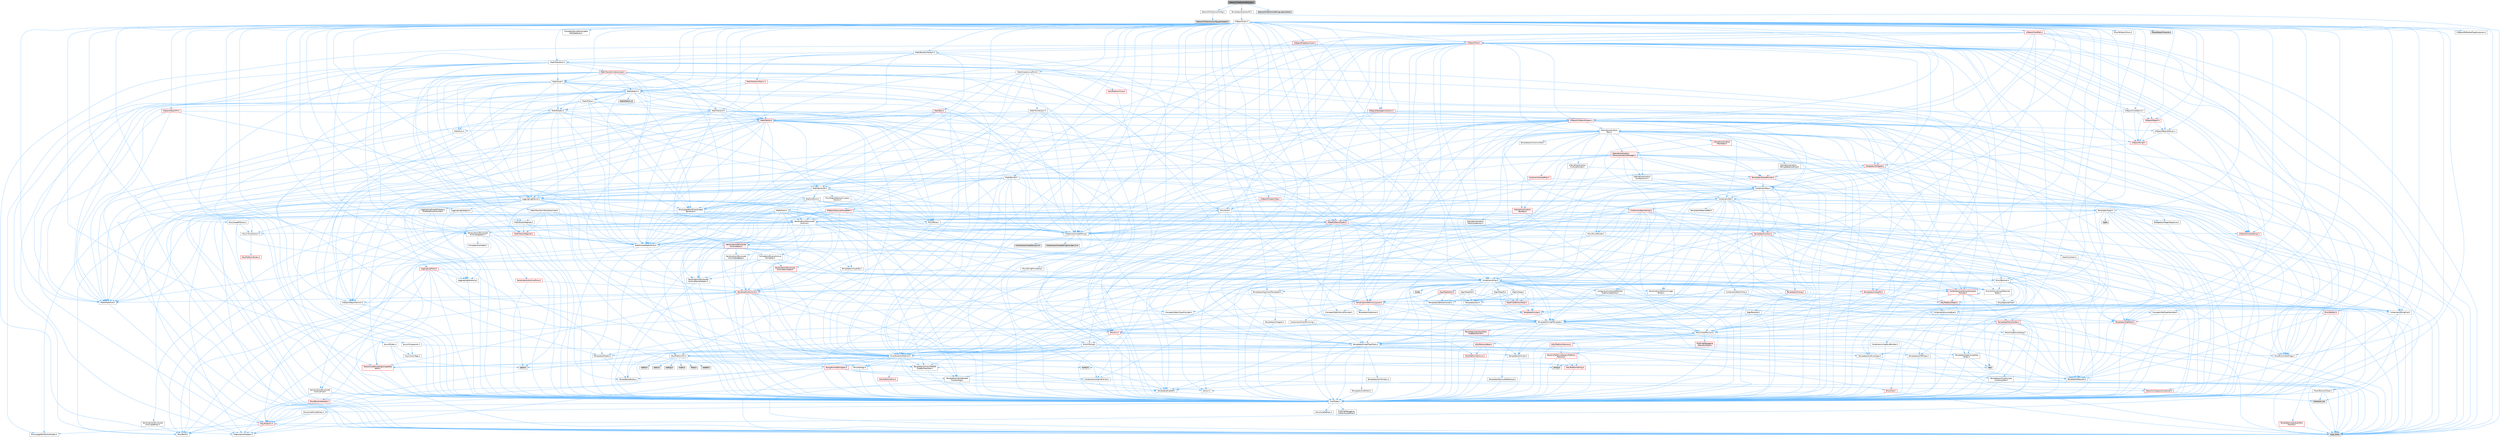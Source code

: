 digraph "NetworkPredictionSettings.h"
{
 // INTERACTIVE_SVG=YES
 // LATEX_PDF_SIZE
  bgcolor="transparent";
  edge [fontname=Helvetica,fontsize=10,labelfontname=Helvetica,labelfontsize=10];
  node [fontname=Helvetica,fontsize=10,shape=box,height=0.2,width=0.4];
  Node1 [id="Node000001",label="NetworkPredictionSettings.h",height=0.2,width=0.4,color="gray40", fillcolor="grey60", style="filled", fontcolor="black",tooltip=" "];
  Node1 -> Node2 [id="edge1_Node000001_Node000002",color="steelblue1",style="solid",tooltip=" "];
  Node2 [id="Node000002",label="NetworkPredictionConfig.h",height=0.2,width=0.4,color="grey40", fillcolor="white", style="filled",URL="$d2/d52/NetworkPredictionConfig_8h.html",tooltip=" "];
  Node2 -> Node3 [id="edge2_Node000002_Node000003",color="steelblue1",style="solid",tooltip=" "];
  Node3 [id="Node000003",label="NetworkPredictionConfig.generated.h",height=0.2,width=0.4,color="grey60", fillcolor="#E0E0E0", style="filled",tooltip=" "];
  Node1 -> Node4 [id="edge3_Node000001_Node000004",color="steelblue1",style="solid",tooltip=" "];
  Node4 [id="Node000004",label="Templates/SubclassOf.h",height=0.2,width=0.4,color="grey40", fillcolor="white", style="filled",URL="$d5/db4/SubclassOf_8h.html",tooltip=" "];
  Node4 -> Node5 [id="edge4_Node000004_Node000005",color="steelblue1",style="solid",tooltip=" "];
  Node5 [id="Node000005",label="UObject/Class.h",height=0.2,width=0.4,color="grey40", fillcolor="white", style="filled",URL="$d4/d05/Class_8h.html",tooltip=" "];
  Node5 -> Node6 [id="edge5_Node000005_Node000006",color="steelblue1",style="solid",tooltip=" "];
  Node6 [id="Node000006",label="Concepts/GetTypeHashable.h",height=0.2,width=0.4,color="grey40", fillcolor="white", style="filled",URL="$d3/da2/GetTypeHashable_8h.html",tooltip=" "];
  Node6 -> Node7 [id="edge6_Node000006_Node000007",color="steelblue1",style="solid",tooltip=" "];
  Node7 [id="Node000007",label="CoreTypes.h",height=0.2,width=0.4,color="grey40", fillcolor="white", style="filled",URL="$dc/dec/CoreTypes_8h.html",tooltip=" "];
  Node7 -> Node8 [id="edge7_Node000007_Node000008",color="steelblue1",style="solid",tooltip=" "];
  Node8 [id="Node000008",label="HAL/Platform.h",height=0.2,width=0.4,color="red", fillcolor="#FFF0F0", style="filled",URL="$d9/dd0/Platform_8h.html",tooltip=" "];
  Node8 -> Node9 [id="edge8_Node000008_Node000009",color="steelblue1",style="solid",tooltip=" "];
  Node9 [id="Node000009",label="Misc/Build.h",height=0.2,width=0.4,color="grey40", fillcolor="white", style="filled",URL="$d3/dbb/Build_8h.html",tooltip=" "];
  Node8 -> Node10 [id="edge9_Node000008_Node000010",color="steelblue1",style="solid",tooltip=" "];
  Node10 [id="Node000010",label="Misc/LargeWorldCoordinates.h",height=0.2,width=0.4,color="grey40", fillcolor="white", style="filled",URL="$d2/dcb/LargeWorldCoordinates_8h.html",tooltip=" "];
  Node8 -> Node11 [id="edge10_Node000008_Node000011",color="steelblue1",style="solid",tooltip=" "];
  Node11 [id="Node000011",label="type_traits",height=0.2,width=0.4,color="grey60", fillcolor="#E0E0E0", style="filled",tooltip=" "];
  Node8 -> Node12 [id="edge11_Node000008_Node000012",color="steelblue1",style="solid",tooltip=" "];
  Node12 [id="Node000012",label="PreprocessorHelpers.h",height=0.2,width=0.4,color="grey40", fillcolor="white", style="filled",URL="$db/ddb/PreprocessorHelpers_8h.html",tooltip=" "];
  Node7 -> Node18 [id="edge12_Node000007_Node000018",color="steelblue1",style="solid",tooltip=" "];
  Node18 [id="Node000018",label="ProfilingDebugging\l/UMemoryDefines.h",height=0.2,width=0.4,color="grey40", fillcolor="white", style="filled",URL="$d2/da2/UMemoryDefines_8h.html",tooltip=" "];
  Node7 -> Node19 [id="edge13_Node000007_Node000019",color="steelblue1",style="solid",tooltip=" "];
  Node19 [id="Node000019",label="Misc/CoreMiscDefines.h",height=0.2,width=0.4,color="grey40", fillcolor="white", style="filled",URL="$da/d38/CoreMiscDefines_8h.html",tooltip=" "];
  Node19 -> Node8 [id="edge14_Node000019_Node000008",color="steelblue1",style="solid",tooltip=" "];
  Node19 -> Node12 [id="edge15_Node000019_Node000012",color="steelblue1",style="solid",tooltip=" "];
  Node7 -> Node20 [id="edge16_Node000007_Node000020",color="steelblue1",style="solid",tooltip=" "];
  Node20 [id="Node000020",label="Misc/CoreDefines.h",height=0.2,width=0.4,color="grey40", fillcolor="white", style="filled",URL="$d3/dd2/CoreDefines_8h.html",tooltip=" "];
  Node6 -> Node21 [id="edge17_Node000006_Node000021",color="steelblue1",style="solid",tooltip=" "];
  Node21 [id="Node000021",label="Templates/TypeHash.h",height=0.2,width=0.4,color="red", fillcolor="#FFF0F0", style="filled",URL="$d1/d62/TypeHash_8h.html",tooltip=" "];
  Node21 -> Node7 [id="edge18_Node000021_Node000007",color="steelblue1",style="solid",tooltip=" "];
  Node21 -> Node22 [id="edge19_Node000021_Node000022",color="steelblue1",style="solid",tooltip=" "];
  Node22 [id="Node000022",label="Templates/Requires.h",height=0.2,width=0.4,color="grey40", fillcolor="white", style="filled",URL="$dc/d96/Requires_8h.html",tooltip=" "];
  Node22 -> Node23 [id="edge20_Node000022_Node000023",color="steelblue1",style="solid",tooltip=" "];
  Node23 [id="Node000023",label="Templates/EnableIf.h",height=0.2,width=0.4,color="grey40", fillcolor="white", style="filled",URL="$d7/d60/EnableIf_8h.html",tooltip=" "];
  Node23 -> Node7 [id="edge21_Node000023_Node000007",color="steelblue1",style="solid",tooltip=" "];
  Node22 -> Node11 [id="edge22_Node000022_Node000011",color="steelblue1",style="solid",tooltip=" "];
  Node21 -> Node24 [id="edge23_Node000021_Node000024",color="steelblue1",style="solid",tooltip=" "];
  Node24 [id="Node000024",label="Misc/Crc.h",height=0.2,width=0.4,color="red", fillcolor="#FFF0F0", style="filled",URL="$d4/dd2/Crc_8h.html",tooltip=" "];
  Node24 -> Node7 [id="edge24_Node000024_Node000007",color="steelblue1",style="solid",tooltip=" "];
  Node24 -> Node25 [id="edge25_Node000024_Node000025",color="steelblue1",style="solid",tooltip=" "];
  Node25 [id="Node000025",label="HAL/PlatformString.h",height=0.2,width=0.4,color="red", fillcolor="#FFF0F0", style="filled",URL="$db/db5/PlatformString_8h.html",tooltip=" "];
  Node25 -> Node7 [id="edge26_Node000025_Node000007",color="steelblue1",style="solid",tooltip=" "];
  Node24 -> Node27 [id="edge27_Node000024_Node000027",color="steelblue1",style="solid",tooltip=" "];
  Node27 [id="Node000027",label="Misc/AssertionMacros.h",height=0.2,width=0.4,color="grey40", fillcolor="white", style="filled",URL="$d0/dfa/AssertionMacros_8h.html",tooltip=" "];
  Node27 -> Node7 [id="edge28_Node000027_Node000007",color="steelblue1",style="solid",tooltip=" "];
  Node27 -> Node8 [id="edge29_Node000027_Node000008",color="steelblue1",style="solid",tooltip=" "];
  Node27 -> Node28 [id="edge30_Node000027_Node000028",color="steelblue1",style="solid",tooltip=" "];
  Node28 [id="Node000028",label="HAL/PlatformMisc.h",height=0.2,width=0.4,color="red", fillcolor="#FFF0F0", style="filled",URL="$d0/df5/PlatformMisc_8h.html",tooltip=" "];
  Node28 -> Node7 [id="edge31_Node000028_Node000007",color="steelblue1",style="solid",tooltip=" "];
  Node27 -> Node12 [id="edge32_Node000027_Node000012",color="steelblue1",style="solid",tooltip=" "];
  Node27 -> Node23 [id="edge33_Node000027_Node000023",color="steelblue1",style="solid",tooltip=" "];
  Node27 -> Node64 [id="edge34_Node000027_Node000064",color="steelblue1",style="solid",tooltip=" "];
  Node64 [id="Node000064",label="Templates/IsArrayOrRefOf\lTypeByPredicate.h",height=0.2,width=0.4,color="grey40", fillcolor="white", style="filled",URL="$d6/da1/IsArrayOrRefOfTypeByPredicate_8h.html",tooltip=" "];
  Node64 -> Node7 [id="edge35_Node000064_Node000007",color="steelblue1",style="solid",tooltip=" "];
  Node27 -> Node65 [id="edge36_Node000027_Node000065",color="steelblue1",style="solid",tooltip=" "];
  Node65 [id="Node000065",label="Templates/IsValidVariadic\lFunctionArg.h",height=0.2,width=0.4,color="grey40", fillcolor="white", style="filled",URL="$d0/dc8/IsValidVariadicFunctionArg_8h.html",tooltip=" "];
  Node65 -> Node7 [id="edge37_Node000065_Node000007",color="steelblue1",style="solid",tooltip=" "];
  Node65 -> Node66 [id="edge38_Node000065_Node000066",color="steelblue1",style="solid",tooltip=" "];
  Node66 [id="Node000066",label="IsEnum.h",height=0.2,width=0.4,color="grey40", fillcolor="white", style="filled",URL="$d4/de5/IsEnum_8h.html",tooltip=" "];
  Node65 -> Node11 [id="edge39_Node000065_Node000011",color="steelblue1",style="solid",tooltip=" "];
  Node27 -> Node67 [id="edge40_Node000027_Node000067",color="steelblue1",style="solid",tooltip=" "];
  Node67 [id="Node000067",label="Traits/IsCharEncodingCompatible\lWith.h",height=0.2,width=0.4,color="red", fillcolor="#FFF0F0", style="filled",URL="$df/dd1/IsCharEncodingCompatibleWith_8h.html",tooltip=" "];
  Node67 -> Node11 [id="edge41_Node000067_Node000011",color="steelblue1",style="solid",tooltip=" "];
  Node27 -> Node69 [id="edge42_Node000027_Node000069",color="steelblue1",style="solid",tooltip=" "];
  Node69 [id="Node000069",label="Misc/VarArgs.h",height=0.2,width=0.4,color="grey40", fillcolor="white", style="filled",URL="$d5/d6f/VarArgs_8h.html",tooltip=" "];
  Node69 -> Node7 [id="edge43_Node000069_Node000007",color="steelblue1",style="solid",tooltip=" "];
  Node27 -> Node70 [id="edge44_Node000027_Node000070",color="steelblue1",style="solid",tooltip=" "];
  Node70 [id="Node000070",label="String/FormatStringSan.h",height=0.2,width=0.4,color="red", fillcolor="#FFF0F0", style="filled",URL="$d3/d8b/FormatStringSan_8h.html",tooltip=" "];
  Node70 -> Node11 [id="edge45_Node000070_Node000011",color="steelblue1",style="solid",tooltip=" "];
  Node70 -> Node7 [id="edge46_Node000070_Node000007",color="steelblue1",style="solid",tooltip=" "];
  Node70 -> Node22 [id="edge47_Node000070_Node000022",color="steelblue1",style="solid",tooltip=" "];
  Node70 -> Node71 [id="edge48_Node000070_Node000071",color="steelblue1",style="solid",tooltip=" "];
  Node71 [id="Node000071",label="Templates/Identity.h",height=0.2,width=0.4,color="grey40", fillcolor="white", style="filled",URL="$d0/dd5/Identity_8h.html",tooltip=" "];
  Node70 -> Node65 [id="edge49_Node000070_Node000065",color="steelblue1",style="solid",tooltip=" "];
  Node70 -> Node36 [id="edge50_Node000070_Node000036",color="steelblue1",style="solid",tooltip=" "];
  Node36 [id="Node000036",label="Containers/ContainersFwd.h",height=0.2,width=0.4,color="grey40", fillcolor="white", style="filled",URL="$d4/d0a/ContainersFwd_8h.html",tooltip=" "];
  Node36 -> Node8 [id="edge51_Node000036_Node000008",color="steelblue1",style="solid",tooltip=" "];
  Node36 -> Node7 [id="edge52_Node000036_Node000007",color="steelblue1",style="solid",tooltip=" "];
  Node36 -> Node33 [id="edge53_Node000036_Node000033",color="steelblue1",style="solid",tooltip=" "];
  Node33 [id="Node000033",label="Traits/IsContiguousContainer.h",height=0.2,width=0.4,color="red", fillcolor="#FFF0F0", style="filled",URL="$d5/d3c/IsContiguousContainer_8h.html",tooltip=" "];
  Node33 -> Node7 [id="edge54_Node000033_Node000007",color="steelblue1",style="solid",tooltip=" "];
  Node33 -> Node32 [id="edge55_Node000033_Node000032",color="steelblue1",style="solid",tooltip=" "];
  Node32 [id="Node000032",label="initializer_list",height=0.2,width=0.4,color="grey60", fillcolor="#E0E0E0", style="filled",tooltip=" "];
  Node27 -> Node75 [id="edge56_Node000027_Node000075",color="steelblue1",style="solid",tooltip=" "];
  Node75 [id="Node000075",label="atomic",height=0.2,width=0.4,color="grey60", fillcolor="#E0E0E0", style="filled",tooltip=" "];
  Node24 -> Node76 [id="edge57_Node000024_Node000076",color="steelblue1",style="solid",tooltip=" "];
  Node76 [id="Node000076",label="Misc/CString.h",height=0.2,width=0.4,color="grey40", fillcolor="white", style="filled",URL="$d2/d49/CString_8h.html",tooltip=" "];
  Node76 -> Node7 [id="edge58_Node000076_Node000007",color="steelblue1",style="solid",tooltip=" "];
  Node76 -> Node40 [id="edge59_Node000076_Node000040",color="steelblue1",style="solid",tooltip=" "];
  Node40 [id="Node000040",label="HAL/PlatformCrt.h",height=0.2,width=0.4,color="grey40", fillcolor="white", style="filled",URL="$d8/d75/PlatformCrt_8h.html",tooltip=" "];
  Node40 -> Node41 [id="edge60_Node000040_Node000041",color="steelblue1",style="solid",tooltip=" "];
  Node41 [id="Node000041",label="new",height=0.2,width=0.4,color="grey60", fillcolor="#E0E0E0", style="filled",tooltip=" "];
  Node40 -> Node42 [id="edge61_Node000040_Node000042",color="steelblue1",style="solid",tooltip=" "];
  Node42 [id="Node000042",label="wchar.h",height=0.2,width=0.4,color="grey60", fillcolor="#E0E0E0", style="filled",tooltip=" "];
  Node40 -> Node43 [id="edge62_Node000040_Node000043",color="steelblue1",style="solid",tooltip=" "];
  Node43 [id="Node000043",label="stddef.h",height=0.2,width=0.4,color="grey60", fillcolor="#E0E0E0", style="filled",tooltip=" "];
  Node40 -> Node44 [id="edge63_Node000040_Node000044",color="steelblue1",style="solid",tooltip=" "];
  Node44 [id="Node000044",label="stdlib.h",height=0.2,width=0.4,color="grey60", fillcolor="#E0E0E0", style="filled",tooltip=" "];
  Node40 -> Node45 [id="edge64_Node000040_Node000045",color="steelblue1",style="solid",tooltip=" "];
  Node45 [id="Node000045",label="stdio.h",height=0.2,width=0.4,color="grey60", fillcolor="#E0E0E0", style="filled",tooltip=" "];
  Node40 -> Node46 [id="edge65_Node000040_Node000046",color="steelblue1",style="solid",tooltip=" "];
  Node46 [id="Node000046",label="stdarg.h",height=0.2,width=0.4,color="grey60", fillcolor="#E0E0E0", style="filled",tooltip=" "];
  Node40 -> Node47 [id="edge66_Node000040_Node000047",color="steelblue1",style="solid",tooltip=" "];
  Node47 [id="Node000047",label="math.h",height=0.2,width=0.4,color="grey60", fillcolor="#E0E0E0", style="filled",tooltip=" "];
  Node40 -> Node48 [id="edge67_Node000040_Node000048",color="steelblue1",style="solid",tooltip=" "];
  Node48 [id="Node000048",label="float.h",height=0.2,width=0.4,color="grey60", fillcolor="#E0E0E0", style="filled",tooltip=" "];
  Node40 -> Node49 [id="edge68_Node000040_Node000049",color="steelblue1",style="solid",tooltip=" "];
  Node49 [id="Node000049",label="string.h",height=0.2,width=0.4,color="grey60", fillcolor="#E0E0E0", style="filled",tooltip=" "];
  Node76 -> Node25 [id="edge69_Node000076_Node000025",color="steelblue1",style="solid",tooltip=" "];
  Node76 -> Node27 [id="edge70_Node000076_Node000027",color="steelblue1",style="solid",tooltip=" "];
  Node76 -> Node77 [id="edge71_Node000076_Node000077",color="steelblue1",style="solid",tooltip=" "];
  Node77 [id="Node000077",label="Misc/Char.h",height=0.2,width=0.4,color="red", fillcolor="#FFF0F0", style="filled",URL="$d0/d58/Char_8h.html",tooltip=" "];
  Node77 -> Node7 [id="edge72_Node000077_Node000007",color="steelblue1",style="solid",tooltip=" "];
  Node77 -> Node11 [id="edge73_Node000077_Node000011",color="steelblue1",style="solid",tooltip=" "];
  Node76 -> Node69 [id="edge74_Node000076_Node000069",color="steelblue1",style="solid",tooltip=" "];
  Node76 -> Node64 [id="edge75_Node000076_Node000064",color="steelblue1",style="solid",tooltip=" "];
  Node76 -> Node65 [id="edge76_Node000076_Node000065",color="steelblue1",style="solid",tooltip=" "];
  Node76 -> Node67 [id="edge77_Node000076_Node000067",color="steelblue1",style="solid",tooltip=" "];
  Node24 -> Node77 [id="edge78_Node000024_Node000077",color="steelblue1",style="solid",tooltip=" "];
  Node24 -> Node81 [id="edge79_Node000024_Node000081",color="steelblue1",style="solid",tooltip=" "];
  Node81 [id="Node000081",label="Templates/UnrealTypeTraits.h",height=0.2,width=0.4,color="grey40", fillcolor="white", style="filled",URL="$d2/d2d/UnrealTypeTraits_8h.html",tooltip=" "];
  Node81 -> Node7 [id="edge80_Node000081_Node000007",color="steelblue1",style="solid",tooltip=" "];
  Node81 -> Node82 [id="edge81_Node000081_Node000082",color="steelblue1",style="solid",tooltip=" "];
  Node82 [id="Node000082",label="Templates/IsPointer.h",height=0.2,width=0.4,color="grey40", fillcolor="white", style="filled",URL="$d7/d05/IsPointer_8h.html",tooltip=" "];
  Node82 -> Node7 [id="edge82_Node000082_Node000007",color="steelblue1",style="solid",tooltip=" "];
  Node81 -> Node27 [id="edge83_Node000081_Node000027",color="steelblue1",style="solid",tooltip=" "];
  Node81 -> Node83 [id="edge84_Node000081_Node000083",color="steelblue1",style="solid",tooltip=" "];
  Node83 [id="Node000083",label="Templates/AndOrNot.h",height=0.2,width=0.4,color="grey40", fillcolor="white", style="filled",URL="$db/d0a/AndOrNot_8h.html",tooltip=" "];
  Node83 -> Node7 [id="edge85_Node000083_Node000007",color="steelblue1",style="solid",tooltip=" "];
  Node81 -> Node23 [id="edge86_Node000081_Node000023",color="steelblue1",style="solid",tooltip=" "];
  Node81 -> Node84 [id="edge87_Node000081_Node000084",color="steelblue1",style="solid",tooltip=" "];
  Node84 [id="Node000084",label="Templates/IsArithmetic.h",height=0.2,width=0.4,color="grey40", fillcolor="white", style="filled",URL="$d2/d5d/IsArithmetic_8h.html",tooltip=" "];
  Node84 -> Node7 [id="edge88_Node000084_Node000007",color="steelblue1",style="solid",tooltip=" "];
  Node81 -> Node66 [id="edge89_Node000081_Node000066",color="steelblue1",style="solid",tooltip=" "];
  Node81 -> Node85 [id="edge90_Node000081_Node000085",color="steelblue1",style="solid",tooltip=" "];
  Node85 [id="Node000085",label="Templates/Models.h",height=0.2,width=0.4,color="grey40", fillcolor="white", style="filled",URL="$d3/d0c/Models_8h.html",tooltip=" "];
  Node85 -> Node71 [id="edge91_Node000085_Node000071",color="steelblue1",style="solid",tooltip=" "];
  Node81 -> Node86 [id="edge92_Node000081_Node000086",color="steelblue1",style="solid",tooltip=" "];
  Node86 [id="Node000086",label="Templates/IsPODType.h",height=0.2,width=0.4,color="grey40", fillcolor="white", style="filled",URL="$d7/db1/IsPODType_8h.html",tooltip=" "];
  Node86 -> Node7 [id="edge93_Node000086_Node000007",color="steelblue1",style="solid",tooltip=" "];
  Node81 -> Node87 [id="edge94_Node000081_Node000087",color="steelblue1",style="solid",tooltip=" "];
  Node87 [id="Node000087",label="Templates/IsUECoreType.h",height=0.2,width=0.4,color="grey40", fillcolor="white", style="filled",URL="$d1/db8/IsUECoreType_8h.html",tooltip=" "];
  Node87 -> Node7 [id="edge95_Node000087_Node000007",color="steelblue1",style="solid",tooltip=" "];
  Node87 -> Node11 [id="edge96_Node000087_Node000011",color="steelblue1",style="solid",tooltip=" "];
  Node81 -> Node88 [id="edge97_Node000081_Node000088",color="steelblue1",style="solid",tooltip=" "];
  Node88 [id="Node000088",label="Templates/IsTriviallyCopy\lConstructible.h",height=0.2,width=0.4,color="grey40", fillcolor="white", style="filled",URL="$d3/d78/IsTriviallyCopyConstructible_8h.html",tooltip=" "];
  Node88 -> Node7 [id="edge98_Node000088_Node000007",color="steelblue1",style="solid",tooltip=" "];
  Node88 -> Node11 [id="edge99_Node000088_Node000011",color="steelblue1",style="solid",tooltip=" "];
  Node21 -> Node11 [id="edge100_Node000021_Node000011",color="steelblue1",style="solid",tooltip=" "];
  Node5 -> Node90 [id="edge101_Node000005_Node000090",color="steelblue1",style="solid",tooltip=" "];
  Node90 [id="Node000090",label="Concepts/StaticClassProvider.h",height=0.2,width=0.4,color="grey40", fillcolor="white", style="filled",URL="$dd/d83/StaticClassProvider_8h.html",tooltip=" "];
  Node5 -> Node91 [id="edge102_Node000005_Node000091",color="steelblue1",style="solid",tooltip=" "];
  Node91 [id="Node000091",label="Concepts/StaticStructProvider.h",height=0.2,width=0.4,color="grey40", fillcolor="white", style="filled",URL="$d5/d77/StaticStructProvider_8h.html",tooltip=" "];
  Node5 -> Node92 [id="edge103_Node000005_Node000092",color="steelblue1",style="solid",tooltip=" "];
  Node92 [id="Node000092",label="Concepts/StructSerializable\lWithDefaults.h",height=0.2,width=0.4,color="grey40", fillcolor="white", style="filled",URL="$d5/ddc/StructSerializableWithDefaults_8h.html",tooltip=" "];
  Node5 -> Node93 [id="edge104_Node000005_Node000093",color="steelblue1",style="solid",tooltip=" "];
  Node93 [id="Node000093",label="Containers/Array.h",height=0.2,width=0.4,color="grey40", fillcolor="white", style="filled",URL="$df/dd0/Array_8h.html",tooltip=" "];
  Node93 -> Node7 [id="edge105_Node000093_Node000007",color="steelblue1",style="solid",tooltip=" "];
  Node93 -> Node27 [id="edge106_Node000093_Node000027",color="steelblue1",style="solid",tooltip=" "];
  Node93 -> Node94 [id="edge107_Node000093_Node000094",color="steelblue1",style="solid",tooltip=" "];
  Node94 [id="Node000094",label="Misc/IntrusiveUnsetOptional\lState.h",height=0.2,width=0.4,color="grey40", fillcolor="white", style="filled",URL="$d2/d0a/IntrusiveUnsetOptionalState_8h.html",tooltip=" "];
  Node94 -> Node95 [id="edge108_Node000094_Node000095",color="steelblue1",style="solid",tooltip=" "];
  Node95 [id="Node000095",label="Misc/OptionalFwd.h",height=0.2,width=0.4,color="grey40", fillcolor="white", style="filled",URL="$dc/d50/OptionalFwd_8h.html",tooltip=" "];
  Node93 -> Node96 [id="edge109_Node000093_Node000096",color="steelblue1",style="solid",tooltip=" "];
  Node96 [id="Node000096",label="Misc/ReverseIterate.h",height=0.2,width=0.4,color="red", fillcolor="#FFF0F0", style="filled",URL="$db/de3/ReverseIterate_8h.html",tooltip=" "];
  Node96 -> Node8 [id="edge110_Node000096_Node000008",color="steelblue1",style="solid",tooltip=" "];
  Node93 -> Node98 [id="edge111_Node000093_Node000098",color="steelblue1",style="solid",tooltip=" "];
  Node98 [id="Node000098",label="HAL/UnrealMemory.h",height=0.2,width=0.4,color="grey40", fillcolor="white", style="filled",URL="$d9/d96/UnrealMemory_8h.html",tooltip=" "];
  Node98 -> Node7 [id="edge112_Node000098_Node000007",color="steelblue1",style="solid",tooltip=" "];
  Node98 -> Node99 [id="edge113_Node000098_Node000099",color="steelblue1",style="solid",tooltip=" "];
  Node99 [id="Node000099",label="GenericPlatform/GenericPlatform\lMemory.h",height=0.2,width=0.4,color="red", fillcolor="#FFF0F0", style="filled",URL="$dd/d22/GenericPlatformMemory_8h.html",tooltip=" "];
  Node99 -> Node7 [id="edge114_Node000099_Node000007",color="steelblue1",style="solid",tooltip=" "];
  Node99 -> Node25 [id="edge115_Node000099_Node000025",color="steelblue1",style="solid",tooltip=" "];
  Node99 -> Node49 [id="edge116_Node000099_Node000049",color="steelblue1",style="solid",tooltip=" "];
  Node99 -> Node42 [id="edge117_Node000099_Node000042",color="steelblue1",style="solid",tooltip=" "];
  Node98 -> Node100 [id="edge118_Node000098_Node000100",color="steelblue1",style="solid",tooltip=" "];
  Node100 [id="Node000100",label="HAL/MemoryBase.h",height=0.2,width=0.4,color="red", fillcolor="#FFF0F0", style="filled",URL="$d6/d9f/MemoryBase_8h.html",tooltip=" "];
  Node100 -> Node7 [id="edge119_Node000100_Node000007",color="steelblue1",style="solid",tooltip=" "];
  Node100 -> Node57 [id="edge120_Node000100_Node000057",color="steelblue1",style="solid",tooltip=" "];
  Node57 [id="Node000057",label="HAL/PlatformAtomics.h",height=0.2,width=0.4,color="red", fillcolor="#FFF0F0", style="filled",URL="$d3/d36/PlatformAtomics_8h.html",tooltip=" "];
  Node57 -> Node7 [id="edge121_Node000057_Node000007",color="steelblue1",style="solid",tooltip=" "];
  Node100 -> Node40 [id="edge122_Node000100_Node000040",color="steelblue1",style="solid",tooltip=" "];
  Node98 -> Node110 [id="edge123_Node000098_Node000110",color="steelblue1",style="solid",tooltip=" "];
  Node110 [id="Node000110",label="HAL/PlatformMemory.h",height=0.2,width=0.4,color="red", fillcolor="#FFF0F0", style="filled",URL="$de/d68/PlatformMemory_8h.html",tooltip=" "];
  Node110 -> Node7 [id="edge124_Node000110_Node000007",color="steelblue1",style="solid",tooltip=" "];
  Node110 -> Node99 [id="edge125_Node000110_Node000099",color="steelblue1",style="solid",tooltip=" "];
  Node98 -> Node112 [id="edge126_Node000098_Node000112",color="steelblue1",style="solid",tooltip=" "];
  Node112 [id="Node000112",label="ProfilingDebugging\l/MemoryTrace.h",height=0.2,width=0.4,color="red", fillcolor="#FFF0F0", style="filled",URL="$da/dd7/MemoryTrace_8h.html",tooltip=" "];
  Node112 -> Node8 [id="edge127_Node000112_Node000008",color="steelblue1",style="solid",tooltip=" "];
  Node112 -> Node52 [id="edge128_Node000112_Node000052",color="steelblue1",style="solid",tooltip=" "];
  Node52 [id="Node000052",label="Misc/EnumClassFlags.h",height=0.2,width=0.4,color="grey40", fillcolor="white", style="filled",URL="$d8/de7/EnumClassFlags_8h.html",tooltip=" "];
  Node98 -> Node82 [id="edge129_Node000098_Node000082",color="steelblue1",style="solid",tooltip=" "];
  Node93 -> Node81 [id="edge130_Node000093_Node000081",color="steelblue1",style="solid",tooltip=" "];
  Node93 -> Node113 [id="edge131_Node000093_Node000113",color="steelblue1",style="solid",tooltip=" "];
  Node113 [id="Node000113",label="Templates/UnrealTemplate.h",height=0.2,width=0.4,color="grey40", fillcolor="white", style="filled",URL="$d4/d24/UnrealTemplate_8h.html",tooltip=" "];
  Node113 -> Node7 [id="edge132_Node000113_Node000007",color="steelblue1",style="solid",tooltip=" "];
  Node113 -> Node82 [id="edge133_Node000113_Node000082",color="steelblue1",style="solid",tooltip=" "];
  Node113 -> Node98 [id="edge134_Node000113_Node000098",color="steelblue1",style="solid",tooltip=" "];
  Node113 -> Node114 [id="edge135_Node000113_Node000114",color="steelblue1",style="solid",tooltip=" "];
  Node114 [id="Node000114",label="Templates/CopyQualifiers\lAndRefsFromTo.h",height=0.2,width=0.4,color="red", fillcolor="#FFF0F0", style="filled",URL="$d3/db3/CopyQualifiersAndRefsFromTo_8h.html",tooltip=" "];
  Node113 -> Node81 [id="edge136_Node000113_Node000081",color="steelblue1",style="solid",tooltip=" "];
  Node113 -> Node116 [id="edge137_Node000113_Node000116",color="steelblue1",style="solid",tooltip=" "];
  Node116 [id="Node000116",label="Templates/RemoveReference.h",height=0.2,width=0.4,color="grey40", fillcolor="white", style="filled",URL="$da/dbe/RemoveReference_8h.html",tooltip=" "];
  Node116 -> Node7 [id="edge138_Node000116_Node000007",color="steelblue1",style="solid",tooltip=" "];
  Node113 -> Node22 [id="edge139_Node000113_Node000022",color="steelblue1",style="solid",tooltip=" "];
  Node113 -> Node117 [id="edge140_Node000113_Node000117",color="steelblue1",style="solid",tooltip=" "];
  Node117 [id="Node000117",label="Templates/TypeCompatible\lBytes.h",height=0.2,width=0.4,color="grey40", fillcolor="white", style="filled",URL="$df/d0a/TypeCompatibleBytes_8h.html",tooltip=" "];
  Node117 -> Node7 [id="edge141_Node000117_Node000007",color="steelblue1",style="solid",tooltip=" "];
  Node117 -> Node49 [id="edge142_Node000117_Node000049",color="steelblue1",style="solid",tooltip=" "];
  Node117 -> Node41 [id="edge143_Node000117_Node000041",color="steelblue1",style="solid",tooltip=" "];
  Node117 -> Node11 [id="edge144_Node000117_Node000011",color="steelblue1",style="solid",tooltip=" "];
  Node113 -> Node71 [id="edge145_Node000113_Node000071",color="steelblue1",style="solid",tooltip=" "];
  Node113 -> Node33 [id="edge146_Node000113_Node000033",color="steelblue1",style="solid",tooltip=" "];
  Node113 -> Node118 [id="edge147_Node000113_Node000118",color="steelblue1",style="solid",tooltip=" "];
  Node118 [id="Node000118",label="Traits/UseBitwiseSwap.h",height=0.2,width=0.4,color="grey40", fillcolor="white", style="filled",URL="$db/df3/UseBitwiseSwap_8h.html",tooltip=" "];
  Node118 -> Node7 [id="edge148_Node000118_Node000007",color="steelblue1",style="solid",tooltip=" "];
  Node118 -> Node11 [id="edge149_Node000118_Node000011",color="steelblue1",style="solid",tooltip=" "];
  Node113 -> Node11 [id="edge150_Node000113_Node000011",color="steelblue1",style="solid",tooltip=" "];
  Node93 -> Node119 [id="edge151_Node000093_Node000119",color="steelblue1",style="solid",tooltip=" "];
  Node119 [id="Node000119",label="Containers/AllowShrinking.h",height=0.2,width=0.4,color="grey40", fillcolor="white", style="filled",URL="$d7/d1a/AllowShrinking_8h.html",tooltip=" "];
  Node119 -> Node7 [id="edge152_Node000119_Node000007",color="steelblue1",style="solid",tooltip=" "];
  Node93 -> Node120 [id="edge153_Node000093_Node000120",color="steelblue1",style="solid",tooltip=" "];
  Node120 [id="Node000120",label="Containers/ContainerAllocation\lPolicies.h",height=0.2,width=0.4,color="red", fillcolor="#FFF0F0", style="filled",URL="$d7/dff/ContainerAllocationPolicies_8h.html",tooltip=" "];
  Node120 -> Node7 [id="edge154_Node000120_Node000007",color="steelblue1",style="solid",tooltip=" "];
  Node120 -> Node120 [id="edge155_Node000120_Node000120",color="steelblue1",style="solid",tooltip=" "];
  Node120 -> Node122 [id="edge156_Node000120_Node000122",color="steelblue1",style="solid",tooltip=" "];
  Node122 [id="Node000122",label="HAL/PlatformMath.h",height=0.2,width=0.4,color="red", fillcolor="#FFF0F0", style="filled",URL="$dc/d53/PlatformMath_8h.html",tooltip=" "];
  Node122 -> Node7 [id="edge157_Node000122_Node000007",color="steelblue1",style="solid",tooltip=" "];
  Node120 -> Node98 [id="edge158_Node000120_Node000098",color="steelblue1",style="solid",tooltip=" "];
  Node120 -> Node27 [id="edge159_Node000120_Node000027",color="steelblue1",style="solid",tooltip=" "];
  Node120 -> Node131 [id="edge160_Node000120_Node000131",color="steelblue1",style="solid",tooltip=" "];
  Node131 [id="Node000131",label="Templates/MemoryOps.h",height=0.2,width=0.4,color="red", fillcolor="#FFF0F0", style="filled",URL="$db/dea/MemoryOps_8h.html",tooltip=" "];
  Node131 -> Node7 [id="edge161_Node000131_Node000007",color="steelblue1",style="solid",tooltip=" "];
  Node131 -> Node98 [id="edge162_Node000131_Node000098",color="steelblue1",style="solid",tooltip=" "];
  Node131 -> Node88 [id="edge163_Node000131_Node000088",color="steelblue1",style="solid",tooltip=" "];
  Node131 -> Node22 [id="edge164_Node000131_Node000022",color="steelblue1",style="solid",tooltip=" "];
  Node131 -> Node81 [id="edge165_Node000131_Node000081",color="steelblue1",style="solid",tooltip=" "];
  Node131 -> Node118 [id="edge166_Node000131_Node000118",color="steelblue1",style="solid",tooltip=" "];
  Node131 -> Node41 [id="edge167_Node000131_Node000041",color="steelblue1",style="solid",tooltip=" "];
  Node131 -> Node11 [id="edge168_Node000131_Node000011",color="steelblue1",style="solid",tooltip=" "];
  Node120 -> Node117 [id="edge169_Node000120_Node000117",color="steelblue1",style="solid",tooltip=" "];
  Node120 -> Node11 [id="edge170_Node000120_Node000011",color="steelblue1",style="solid",tooltip=" "];
  Node93 -> Node132 [id="edge171_Node000093_Node000132",color="steelblue1",style="solid",tooltip=" "];
  Node132 [id="Node000132",label="Containers/ContainerElement\lTypeCompatibility.h",height=0.2,width=0.4,color="grey40", fillcolor="white", style="filled",URL="$df/ddf/ContainerElementTypeCompatibility_8h.html",tooltip=" "];
  Node132 -> Node7 [id="edge172_Node000132_Node000007",color="steelblue1",style="solid",tooltip=" "];
  Node132 -> Node81 [id="edge173_Node000132_Node000081",color="steelblue1",style="solid",tooltip=" "];
  Node93 -> Node133 [id="edge174_Node000093_Node000133",color="steelblue1",style="solid",tooltip=" "];
  Node133 [id="Node000133",label="Serialization/Archive.h",height=0.2,width=0.4,color="red", fillcolor="#FFF0F0", style="filled",URL="$d7/d3b/Archive_8h.html",tooltip=" "];
  Node133 -> Node7 [id="edge175_Node000133_Node000007",color="steelblue1",style="solid",tooltip=" "];
  Node133 -> Node37 [id="edge176_Node000133_Node000037",color="steelblue1",style="solid",tooltip=" "];
  Node37 [id="Node000037",label="Math/MathFwd.h",height=0.2,width=0.4,color="grey40", fillcolor="white", style="filled",URL="$d2/d10/MathFwd_8h.html",tooltip=" "];
  Node37 -> Node8 [id="edge177_Node000037_Node000008",color="steelblue1",style="solid",tooltip=" "];
  Node133 -> Node27 [id="edge178_Node000133_Node000027",color="steelblue1",style="solid",tooltip=" "];
  Node133 -> Node9 [id="edge179_Node000133_Node000009",color="steelblue1",style="solid",tooltip=" "];
  Node133 -> Node69 [id="edge180_Node000133_Node000069",color="steelblue1",style="solid",tooltip=" "];
  Node133 -> Node23 [id="edge181_Node000133_Node000023",color="steelblue1",style="solid",tooltip=" "];
  Node133 -> Node64 [id="edge182_Node000133_Node000064",color="steelblue1",style="solid",tooltip=" "];
  Node133 -> Node65 [id="edge183_Node000133_Node000065",color="steelblue1",style="solid",tooltip=" "];
  Node133 -> Node113 [id="edge184_Node000133_Node000113",color="steelblue1",style="solid",tooltip=" "];
  Node133 -> Node67 [id="edge185_Node000133_Node000067",color="steelblue1",style="solid",tooltip=" "];
  Node133 -> Node142 [id="edge186_Node000133_Node000142",color="steelblue1",style="solid",tooltip=" "];
  Node142 [id="Node000142",label="UObject/ObjectVersion.h",height=0.2,width=0.4,color="grey40", fillcolor="white", style="filled",URL="$da/d63/ObjectVersion_8h.html",tooltip=" "];
  Node142 -> Node7 [id="edge187_Node000142_Node000007",color="steelblue1",style="solid",tooltip=" "];
  Node93 -> Node143 [id="edge188_Node000093_Node000143",color="steelblue1",style="solid",tooltip=" "];
  Node143 [id="Node000143",label="Serialization/MemoryImage\lWriter.h",height=0.2,width=0.4,color="grey40", fillcolor="white", style="filled",URL="$d0/d08/MemoryImageWriter_8h.html",tooltip=" "];
  Node143 -> Node7 [id="edge189_Node000143_Node000007",color="steelblue1",style="solid",tooltip=" "];
  Node143 -> Node144 [id="edge190_Node000143_Node000144",color="steelblue1",style="solid",tooltip=" "];
  Node144 [id="Node000144",label="Serialization/MemoryLayout.h",height=0.2,width=0.4,color="red", fillcolor="#FFF0F0", style="filled",URL="$d7/d66/MemoryLayout_8h.html",tooltip=" "];
  Node144 -> Node90 [id="edge191_Node000144_Node000090",color="steelblue1",style="solid",tooltip=" "];
  Node144 -> Node91 [id="edge192_Node000144_Node000091",color="steelblue1",style="solid",tooltip=" "];
  Node144 -> Node145 [id="edge193_Node000144_Node000145",color="steelblue1",style="solid",tooltip=" "];
  Node145 [id="Node000145",label="Containers/EnumAsByte.h",height=0.2,width=0.4,color="grey40", fillcolor="white", style="filled",URL="$d6/d9a/EnumAsByte_8h.html",tooltip=" "];
  Node145 -> Node7 [id="edge194_Node000145_Node000007",color="steelblue1",style="solid",tooltip=" "];
  Node145 -> Node86 [id="edge195_Node000145_Node000086",color="steelblue1",style="solid",tooltip=" "];
  Node145 -> Node21 [id="edge196_Node000145_Node000021",color="steelblue1",style="solid",tooltip=" "];
  Node144 -> Node30 [id="edge197_Node000144_Node000030",color="steelblue1",style="solid",tooltip=" "];
  Node30 [id="Node000030",label="Containers/StringFwd.h",height=0.2,width=0.4,color="grey40", fillcolor="white", style="filled",URL="$df/d37/StringFwd_8h.html",tooltip=" "];
  Node30 -> Node7 [id="edge198_Node000030_Node000007",color="steelblue1",style="solid",tooltip=" "];
  Node30 -> Node31 [id="edge199_Node000030_Node000031",color="steelblue1",style="solid",tooltip=" "];
  Node31 [id="Node000031",label="Traits/ElementType.h",height=0.2,width=0.4,color="grey40", fillcolor="white", style="filled",URL="$d5/d4f/ElementType_8h.html",tooltip=" "];
  Node31 -> Node8 [id="edge200_Node000031_Node000008",color="steelblue1",style="solid",tooltip=" "];
  Node31 -> Node32 [id="edge201_Node000031_Node000032",color="steelblue1",style="solid",tooltip=" "];
  Node31 -> Node11 [id="edge202_Node000031_Node000011",color="steelblue1",style="solid",tooltip=" "];
  Node30 -> Node33 [id="edge203_Node000030_Node000033",color="steelblue1",style="solid",tooltip=" "];
  Node144 -> Node98 [id="edge204_Node000144_Node000098",color="steelblue1",style="solid",tooltip=" "];
  Node144 -> Node23 [id="edge205_Node000144_Node000023",color="steelblue1",style="solid",tooltip=" "];
  Node144 -> Node147 [id="edge206_Node000144_Node000147",color="steelblue1",style="solid",tooltip=" "];
  Node147 [id="Node000147",label="Templates/IsAbstract.h",height=0.2,width=0.4,color="grey40", fillcolor="white", style="filled",URL="$d8/db7/IsAbstract_8h.html",tooltip=" "];
  Node144 -> Node85 [id="edge207_Node000144_Node000085",color="steelblue1",style="solid",tooltip=" "];
  Node144 -> Node113 [id="edge208_Node000144_Node000113",color="steelblue1",style="solid",tooltip=" "];
  Node93 -> Node148 [id="edge209_Node000093_Node000148",color="steelblue1",style="solid",tooltip=" "];
  Node148 [id="Node000148",label="Algo/Heapify.h",height=0.2,width=0.4,color="grey40", fillcolor="white", style="filled",URL="$d0/d2a/Heapify_8h.html",tooltip=" "];
  Node148 -> Node149 [id="edge210_Node000148_Node000149",color="steelblue1",style="solid",tooltip=" "];
  Node149 [id="Node000149",label="Algo/Impl/BinaryHeap.h",height=0.2,width=0.4,color="red", fillcolor="#FFF0F0", style="filled",URL="$d7/da3/Algo_2Impl_2BinaryHeap_8h.html",tooltip=" "];
  Node149 -> Node150 [id="edge211_Node000149_Node000150",color="steelblue1",style="solid",tooltip=" "];
  Node150 [id="Node000150",label="Templates/Invoke.h",height=0.2,width=0.4,color="red", fillcolor="#FFF0F0", style="filled",URL="$d7/deb/Invoke_8h.html",tooltip=" "];
  Node150 -> Node7 [id="edge212_Node000150_Node000007",color="steelblue1",style="solid",tooltip=" "];
  Node150 -> Node113 [id="edge213_Node000150_Node000113",color="steelblue1",style="solid",tooltip=" "];
  Node150 -> Node11 [id="edge214_Node000150_Node000011",color="steelblue1",style="solid",tooltip=" "];
  Node149 -> Node11 [id="edge215_Node000149_Node000011",color="steelblue1",style="solid",tooltip=" "];
  Node148 -> Node154 [id="edge216_Node000148_Node000154",color="steelblue1",style="solid",tooltip=" "];
  Node154 [id="Node000154",label="Templates/IdentityFunctor.h",height=0.2,width=0.4,color="grey40", fillcolor="white", style="filled",URL="$d7/d2e/IdentityFunctor_8h.html",tooltip=" "];
  Node154 -> Node8 [id="edge217_Node000154_Node000008",color="steelblue1",style="solid",tooltip=" "];
  Node148 -> Node150 [id="edge218_Node000148_Node000150",color="steelblue1",style="solid",tooltip=" "];
  Node148 -> Node155 [id="edge219_Node000148_Node000155",color="steelblue1",style="solid",tooltip=" "];
  Node155 [id="Node000155",label="Templates/Less.h",height=0.2,width=0.4,color="grey40", fillcolor="white", style="filled",URL="$de/dc8/Less_8h.html",tooltip=" "];
  Node155 -> Node7 [id="edge220_Node000155_Node000007",color="steelblue1",style="solid",tooltip=" "];
  Node155 -> Node113 [id="edge221_Node000155_Node000113",color="steelblue1",style="solid",tooltip=" "];
  Node148 -> Node113 [id="edge222_Node000148_Node000113",color="steelblue1",style="solid",tooltip=" "];
  Node93 -> Node156 [id="edge223_Node000093_Node000156",color="steelblue1",style="solid",tooltip=" "];
  Node156 [id="Node000156",label="Algo/HeapSort.h",height=0.2,width=0.4,color="grey40", fillcolor="white", style="filled",URL="$d3/d92/HeapSort_8h.html",tooltip=" "];
  Node156 -> Node149 [id="edge224_Node000156_Node000149",color="steelblue1",style="solid",tooltip=" "];
  Node156 -> Node154 [id="edge225_Node000156_Node000154",color="steelblue1",style="solid",tooltip=" "];
  Node156 -> Node155 [id="edge226_Node000156_Node000155",color="steelblue1",style="solid",tooltip=" "];
  Node156 -> Node113 [id="edge227_Node000156_Node000113",color="steelblue1",style="solid",tooltip=" "];
  Node93 -> Node157 [id="edge228_Node000093_Node000157",color="steelblue1",style="solid",tooltip=" "];
  Node157 [id="Node000157",label="Algo/IsHeap.h",height=0.2,width=0.4,color="grey40", fillcolor="white", style="filled",URL="$de/d32/IsHeap_8h.html",tooltip=" "];
  Node157 -> Node149 [id="edge229_Node000157_Node000149",color="steelblue1",style="solid",tooltip=" "];
  Node157 -> Node154 [id="edge230_Node000157_Node000154",color="steelblue1",style="solid",tooltip=" "];
  Node157 -> Node150 [id="edge231_Node000157_Node000150",color="steelblue1",style="solid",tooltip=" "];
  Node157 -> Node155 [id="edge232_Node000157_Node000155",color="steelblue1",style="solid",tooltip=" "];
  Node157 -> Node113 [id="edge233_Node000157_Node000113",color="steelblue1",style="solid",tooltip=" "];
  Node93 -> Node149 [id="edge234_Node000093_Node000149",color="steelblue1",style="solid",tooltip=" "];
  Node93 -> Node158 [id="edge235_Node000093_Node000158",color="steelblue1",style="solid",tooltip=" "];
  Node158 [id="Node000158",label="Algo/StableSort.h",height=0.2,width=0.4,color="red", fillcolor="#FFF0F0", style="filled",URL="$d7/d3c/StableSort_8h.html",tooltip=" "];
  Node158 -> Node154 [id="edge236_Node000158_Node000154",color="steelblue1",style="solid",tooltip=" "];
  Node158 -> Node150 [id="edge237_Node000158_Node000150",color="steelblue1",style="solid",tooltip=" "];
  Node158 -> Node155 [id="edge238_Node000158_Node000155",color="steelblue1",style="solid",tooltip=" "];
  Node158 -> Node113 [id="edge239_Node000158_Node000113",color="steelblue1",style="solid",tooltip=" "];
  Node93 -> Node6 [id="edge240_Node000093_Node000006",color="steelblue1",style="solid",tooltip=" "];
  Node93 -> Node154 [id="edge241_Node000093_Node000154",color="steelblue1",style="solid",tooltip=" "];
  Node93 -> Node150 [id="edge242_Node000093_Node000150",color="steelblue1",style="solid",tooltip=" "];
  Node93 -> Node155 [id="edge243_Node000093_Node000155",color="steelblue1",style="solid",tooltip=" "];
  Node93 -> Node161 [id="edge244_Node000093_Node000161",color="steelblue1",style="solid",tooltip=" "];
  Node161 [id="Node000161",label="Templates/LosesQualifiers\lFromTo.h",height=0.2,width=0.4,color="red", fillcolor="#FFF0F0", style="filled",URL="$d2/db3/LosesQualifiersFromTo_8h.html",tooltip=" "];
  Node161 -> Node11 [id="edge245_Node000161_Node000011",color="steelblue1",style="solid",tooltip=" "];
  Node93 -> Node22 [id="edge246_Node000093_Node000022",color="steelblue1",style="solid",tooltip=" "];
  Node93 -> Node162 [id="edge247_Node000093_Node000162",color="steelblue1",style="solid",tooltip=" "];
  Node162 [id="Node000162",label="Templates/Sorting.h",height=0.2,width=0.4,color="red", fillcolor="#FFF0F0", style="filled",URL="$d3/d9e/Sorting_8h.html",tooltip=" "];
  Node162 -> Node7 [id="edge248_Node000162_Node000007",color="steelblue1",style="solid",tooltip=" "];
  Node162 -> Node122 [id="edge249_Node000162_Node000122",color="steelblue1",style="solid",tooltip=" "];
  Node162 -> Node155 [id="edge250_Node000162_Node000155",color="steelblue1",style="solid",tooltip=" "];
  Node93 -> Node166 [id="edge251_Node000093_Node000166",color="steelblue1",style="solid",tooltip=" "];
  Node166 [id="Node000166",label="Templates/AlignmentTemplates.h",height=0.2,width=0.4,color="grey40", fillcolor="white", style="filled",URL="$dd/d32/AlignmentTemplates_8h.html",tooltip=" "];
  Node166 -> Node7 [id="edge252_Node000166_Node000007",color="steelblue1",style="solid",tooltip=" "];
  Node166 -> Node107 [id="edge253_Node000166_Node000107",color="steelblue1",style="solid",tooltip=" "];
  Node107 [id="Node000107",label="Templates/IsIntegral.h",height=0.2,width=0.4,color="grey40", fillcolor="white", style="filled",URL="$da/d64/IsIntegral_8h.html",tooltip=" "];
  Node107 -> Node7 [id="edge254_Node000107_Node000007",color="steelblue1",style="solid",tooltip=" "];
  Node166 -> Node82 [id="edge255_Node000166_Node000082",color="steelblue1",style="solid",tooltip=" "];
  Node93 -> Node31 [id="edge256_Node000093_Node000031",color="steelblue1",style="solid",tooltip=" "];
  Node93 -> Node128 [id="edge257_Node000093_Node000128",color="steelblue1",style="solid",tooltip=" "];
  Node128 [id="Node000128",label="limits",height=0.2,width=0.4,color="grey60", fillcolor="#E0E0E0", style="filled",tooltip=" "];
  Node93 -> Node11 [id="edge258_Node000093_Node000011",color="steelblue1",style="solid",tooltip=" "];
  Node5 -> Node145 [id="edge259_Node000005_Node000145",color="steelblue1",style="solid",tooltip=" "];
  Node5 -> Node167 [id="edge260_Node000005_Node000167",color="steelblue1",style="solid",tooltip=" "];
  Node167 [id="Node000167",label="Containers/Map.h",height=0.2,width=0.4,color="grey40", fillcolor="white", style="filled",URL="$df/d79/Map_8h.html",tooltip=" "];
  Node167 -> Node7 [id="edge261_Node000167_Node000007",color="steelblue1",style="solid",tooltip=" "];
  Node167 -> Node168 [id="edge262_Node000167_Node000168",color="steelblue1",style="solid",tooltip=" "];
  Node168 [id="Node000168",label="Algo/Reverse.h",height=0.2,width=0.4,color="grey40", fillcolor="white", style="filled",URL="$d5/d93/Reverse_8h.html",tooltip=" "];
  Node168 -> Node7 [id="edge263_Node000168_Node000007",color="steelblue1",style="solid",tooltip=" "];
  Node168 -> Node113 [id="edge264_Node000168_Node000113",color="steelblue1",style="solid",tooltip=" "];
  Node167 -> Node132 [id="edge265_Node000167_Node000132",color="steelblue1",style="solid",tooltip=" "];
  Node167 -> Node169 [id="edge266_Node000167_Node000169",color="steelblue1",style="solid",tooltip=" "];
  Node169 [id="Node000169",label="Containers/Set.h",height=0.2,width=0.4,color="grey40", fillcolor="white", style="filled",URL="$d4/d45/Set_8h.html",tooltip=" "];
  Node169 -> Node120 [id="edge267_Node000169_Node000120",color="steelblue1",style="solid",tooltip=" "];
  Node169 -> Node132 [id="edge268_Node000169_Node000132",color="steelblue1",style="solid",tooltip=" "];
  Node169 -> Node170 [id="edge269_Node000169_Node000170",color="steelblue1",style="solid",tooltip=" "];
  Node170 [id="Node000170",label="Containers/SetUtilities.h",height=0.2,width=0.4,color="grey40", fillcolor="white", style="filled",URL="$dc/de5/SetUtilities_8h.html",tooltip=" "];
  Node170 -> Node7 [id="edge270_Node000170_Node000007",color="steelblue1",style="solid",tooltip=" "];
  Node170 -> Node144 [id="edge271_Node000170_Node000144",color="steelblue1",style="solid",tooltip=" "];
  Node170 -> Node131 [id="edge272_Node000170_Node000131",color="steelblue1",style="solid",tooltip=" "];
  Node170 -> Node81 [id="edge273_Node000170_Node000081",color="steelblue1",style="solid",tooltip=" "];
  Node169 -> Node171 [id="edge274_Node000169_Node000171",color="steelblue1",style="solid",tooltip=" "];
  Node171 [id="Node000171",label="Containers/SparseArray.h",height=0.2,width=0.4,color="red", fillcolor="#FFF0F0", style="filled",URL="$d5/dbf/SparseArray_8h.html",tooltip=" "];
  Node171 -> Node7 [id="edge275_Node000171_Node000007",color="steelblue1",style="solid",tooltip=" "];
  Node171 -> Node27 [id="edge276_Node000171_Node000027",color="steelblue1",style="solid",tooltip=" "];
  Node171 -> Node98 [id="edge277_Node000171_Node000098",color="steelblue1",style="solid",tooltip=" "];
  Node171 -> Node81 [id="edge278_Node000171_Node000081",color="steelblue1",style="solid",tooltip=" "];
  Node171 -> Node113 [id="edge279_Node000171_Node000113",color="steelblue1",style="solid",tooltip=" "];
  Node171 -> Node120 [id="edge280_Node000171_Node000120",color="steelblue1",style="solid",tooltip=" "];
  Node171 -> Node155 [id="edge281_Node000171_Node000155",color="steelblue1",style="solid",tooltip=" "];
  Node171 -> Node93 [id="edge282_Node000171_Node000093",color="steelblue1",style="solid",tooltip=" "];
  Node171 -> Node165 [id="edge283_Node000171_Node000165",color="steelblue1",style="solid",tooltip=" "];
  Node165 [id="Node000165",label="Math/UnrealMathUtility.h",height=0.2,width=0.4,color="grey40", fillcolor="white", style="filled",URL="$db/db8/UnrealMathUtility_8h.html",tooltip=" "];
  Node165 -> Node7 [id="edge284_Node000165_Node000007",color="steelblue1",style="solid",tooltip=" "];
  Node165 -> Node27 [id="edge285_Node000165_Node000027",color="steelblue1",style="solid",tooltip=" "];
  Node165 -> Node122 [id="edge286_Node000165_Node000122",color="steelblue1",style="solid",tooltip=" "];
  Node165 -> Node37 [id="edge287_Node000165_Node000037",color="steelblue1",style="solid",tooltip=" "];
  Node165 -> Node71 [id="edge288_Node000165_Node000071",color="steelblue1",style="solid",tooltip=" "];
  Node165 -> Node22 [id="edge289_Node000165_Node000022",color="steelblue1",style="solid",tooltip=" "];
  Node171 -> Node174 [id="edge290_Node000171_Node000174",color="steelblue1",style="solid",tooltip=" "];
  Node174 [id="Node000174",label="Serialization/Structured\lArchive.h",height=0.2,width=0.4,color="grey40", fillcolor="white", style="filled",URL="$d9/d1e/StructuredArchive_8h.html",tooltip=" "];
  Node174 -> Node93 [id="edge291_Node000174_Node000093",color="steelblue1",style="solid",tooltip=" "];
  Node174 -> Node120 [id="edge292_Node000174_Node000120",color="steelblue1",style="solid",tooltip=" "];
  Node174 -> Node7 [id="edge293_Node000174_Node000007",color="steelblue1",style="solid",tooltip=" "];
  Node174 -> Node175 [id="edge294_Node000174_Node000175",color="steelblue1",style="solid",tooltip=" "];
  Node175 [id="Node000175",label="Formatters/BinaryArchive\lFormatter.h",height=0.2,width=0.4,color="grey40", fillcolor="white", style="filled",URL="$d2/d01/BinaryArchiveFormatter_8h.html",tooltip=" "];
  Node175 -> Node93 [id="edge295_Node000175_Node000093",color="steelblue1",style="solid",tooltip=" "];
  Node175 -> Node8 [id="edge296_Node000175_Node000008",color="steelblue1",style="solid",tooltip=" "];
  Node175 -> Node133 [id="edge297_Node000175_Node000133",color="steelblue1",style="solid",tooltip=" "];
  Node175 -> Node176 [id="edge298_Node000175_Node000176",color="steelblue1",style="solid",tooltip=" "];
  Node176 [id="Node000176",label="Serialization/Structured\lArchiveFormatter.h",height=0.2,width=0.4,color="red", fillcolor="#FFF0F0", style="filled",URL="$db/dfe/StructuredArchiveFormatter_8h.html",tooltip=" "];
  Node176 -> Node93 [id="edge299_Node000176_Node000093",color="steelblue1",style="solid",tooltip=" "];
  Node176 -> Node7 [id="edge300_Node000176_Node000007",color="steelblue1",style="solid",tooltip=" "];
  Node176 -> Node177 [id="edge301_Node000176_Node000177",color="steelblue1",style="solid",tooltip=" "];
  Node177 [id="Node000177",label="Serialization/Structured\lArchiveNameHelpers.h",height=0.2,width=0.4,color="grey40", fillcolor="white", style="filled",URL="$d0/d7b/StructuredArchiveNameHelpers_8h.html",tooltip=" "];
  Node177 -> Node7 [id="edge302_Node000177_Node000007",color="steelblue1",style="solid",tooltip=" "];
  Node177 -> Node71 [id="edge303_Node000177_Node000071",color="steelblue1",style="solid",tooltip=" "];
  Node175 -> Node177 [id="edge304_Node000175_Node000177",color="steelblue1",style="solid",tooltip=" "];
  Node174 -> Node9 [id="edge305_Node000174_Node000009",color="steelblue1",style="solid",tooltip=" "];
  Node174 -> Node133 [id="edge306_Node000174_Node000133",color="steelblue1",style="solid",tooltip=" "];
  Node174 -> Node178 [id="edge307_Node000174_Node000178",color="steelblue1",style="solid",tooltip=" "];
  Node178 [id="Node000178",label="Serialization/Structured\lArchiveAdapters.h",height=0.2,width=0.4,color="grey40", fillcolor="white", style="filled",URL="$d3/de1/StructuredArchiveAdapters_8h.html",tooltip=" "];
  Node178 -> Node7 [id="edge308_Node000178_Node000007",color="steelblue1",style="solid",tooltip=" "];
  Node178 -> Node179 [id="edge309_Node000178_Node000179",color="steelblue1",style="solid",tooltip=" "];
  Node179 [id="Node000179",label="Concepts/Insertable.h",height=0.2,width=0.4,color="grey40", fillcolor="white", style="filled",URL="$d8/d3b/Insertable_8h.html",tooltip=" "];
  Node178 -> Node85 [id="edge310_Node000178_Node000085",color="steelblue1",style="solid",tooltip=" "];
  Node178 -> Node180 [id="edge311_Node000178_Node000180",color="steelblue1",style="solid",tooltip=" "];
  Node180 [id="Node000180",label="Serialization/ArchiveProxy.h",height=0.2,width=0.4,color="red", fillcolor="#FFF0F0", style="filled",URL="$dc/dda/ArchiveProxy_8h.html",tooltip=" "];
  Node180 -> Node7 [id="edge312_Node000180_Node000007",color="steelblue1",style="solid",tooltip=" "];
  Node180 -> Node133 [id="edge313_Node000180_Node000133",color="steelblue1",style="solid",tooltip=" "];
  Node178 -> Node181 [id="edge314_Node000178_Node000181",color="steelblue1",style="solid",tooltip=" "];
  Node181 [id="Node000181",label="Serialization/Structured\lArchiveSlots.h",height=0.2,width=0.4,color="red", fillcolor="#FFF0F0", style="filled",URL="$d2/d87/StructuredArchiveSlots_8h.html",tooltip=" "];
  Node181 -> Node93 [id="edge315_Node000181_Node000093",color="steelblue1",style="solid",tooltip=" "];
  Node181 -> Node7 [id="edge316_Node000181_Node000007",color="steelblue1",style="solid",tooltip=" "];
  Node181 -> Node175 [id="edge317_Node000181_Node000175",color="steelblue1",style="solid",tooltip=" "];
  Node181 -> Node9 [id="edge318_Node000181_Node000009",color="steelblue1",style="solid",tooltip=" "];
  Node181 -> Node182 [id="edge319_Node000181_Node000182",color="steelblue1",style="solid",tooltip=" "];
  Node182 [id="Node000182",label="Misc/Optional.h",height=0.2,width=0.4,color="grey40", fillcolor="white", style="filled",URL="$d2/dae/Optional_8h.html",tooltip=" "];
  Node182 -> Node7 [id="edge320_Node000182_Node000007",color="steelblue1",style="solid",tooltip=" "];
  Node182 -> Node27 [id="edge321_Node000182_Node000027",color="steelblue1",style="solid",tooltip=" "];
  Node182 -> Node94 [id="edge322_Node000182_Node000094",color="steelblue1",style="solid",tooltip=" "];
  Node182 -> Node95 [id="edge323_Node000182_Node000095",color="steelblue1",style="solid",tooltip=" "];
  Node182 -> Node131 [id="edge324_Node000182_Node000131",color="steelblue1",style="solid",tooltip=" "];
  Node182 -> Node113 [id="edge325_Node000182_Node000113",color="steelblue1",style="solid",tooltip=" "];
  Node182 -> Node133 [id="edge326_Node000182_Node000133",color="steelblue1",style="solid",tooltip=" "];
  Node181 -> Node133 [id="edge327_Node000181_Node000133",color="steelblue1",style="solid",tooltip=" "];
  Node181 -> Node183 [id="edge328_Node000181_Node000183",color="steelblue1",style="solid",tooltip=" "];
  Node183 [id="Node000183",label="Serialization/Structured\lArchiveFwd.h",height=0.2,width=0.4,color="grey40", fillcolor="white", style="filled",URL="$d2/df9/StructuredArchiveFwd_8h.html",tooltip=" "];
  Node183 -> Node7 [id="edge329_Node000183_Node000007",color="steelblue1",style="solid",tooltip=" "];
  Node183 -> Node9 [id="edge330_Node000183_Node000009",color="steelblue1",style="solid",tooltip=" "];
  Node183 -> Node11 [id="edge331_Node000183_Node000011",color="steelblue1",style="solid",tooltip=" "];
  Node181 -> Node177 [id="edge332_Node000181_Node000177",color="steelblue1",style="solid",tooltip=" "];
  Node181 -> Node184 [id="edge333_Node000181_Node000184",color="steelblue1",style="solid",tooltip=" "];
  Node184 [id="Node000184",label="Serialization/Structured\lArchiveSlotBase.h",height=0.2,width=0.4,color="grey40", fillcolor="white", style="filled",URL="$d9/d9a/StructuredArchiveSlotBase_8h.html",tooltip=" "];
  Node184 -> Node7 [id="edge334_Node000184_Node000007",color="steelblue1",style="solid",tooltip=" "];
  Node181 -> Node23 [id="edge335_Node000181_Node000023",color="steelblue1",style="solid",tooltip=" "];
  Node178 -> Node185 [id="edge336_Node000178_Node000185",color="steelblue1",style="solid",tooltip=" "];
  Node185 [id="Node000185",label="Templates/UniqueObj.h",height=0.2,width=0.4,color="grey40", fillcolor="white", style="filled",URL="$da/d95/UniqueObj_8h.html",tooltip=" "];
  Node185 -> Node7 [id="edge337_Node000185_Node000007",color="steelblue1",style="solid",tooltip=" "];
  Node185 -> Node186 [id="edge338_Node000185_Node000186",color="steelblue1",style="solid",tooltip=" "];
  Node186 [id="Node000186",label="Templates/UniquePtr.h",height=0.2,width=0.4,color="red", fillcolor="#FFF0F0", style="filled",URL="$de/d1a/UniquePtr_8h.html",tooltip=" "];
  Node186 -> Node7 [id="edge339_Node000186_Node000007",color="steelblue1",style="solid",tooltip=" "];
  Node186 -> Node113 [id="edge340_Node000186_Node000113",color="steelblue1",style="solid",tooltip=" "];
  Node186 -> Node22 [id="edge341_Node000186_Node000022",color="steelblue1",style="solid",tooltip=" "];
  Node186 -> Node144 [id="edge342_Node000186_Node000144",color="steelblue1",style="solid",tooltip=" "];
  Node186 -> Node11 [id="edge343_Node000186_Node000011",color="steelblue1",style="solid",tooltip=" "];
  Node174 -> Node189 [id="edge344_Node000174_Node000189",color="steelblue1",style="solid",tooltip=" "];
  Node189 [id="Node000189",label="Serialization/Structured\lArchiveDefines.h",height=0.2,width=0.4,color="grey40", fillcolor="white", style="filled",URL="$d3/d61/StructuredArchiveDefines_8h.html",tooltip=" "];
  Node189 -> Node9 [id="edge345_Node000189_Node000009",color="steelblue1",style="solid",tooltip=" "];
  Node174 -> Node176 [id="edge346_Node000174_Node000176",color="steelblue1",style="solid",tooltip=" "];
  Node174 -> Node183 [id="edge347_Node000174_Node000183",color="steelblue1",style="solid",tooltip=" "];
  Node174 -> Node177 [id="edge348_Node000174_Node000177",color="steelblue1",style="solid",tooltip=" "];
  Node174 -> Node184 [id="edge349_Node000174_Node000184",color="steelblue1",style="solid",tooltip=" "];
  Node174 -> Node181 [id="edge350_Node000174_Node000181",color="steelblue1",style="solid",tooltip=" "];
  Node174 -> Node185 [id="edge351_Node000174_Node000185",color="steelblue1",style="solid",tooltip=" "];
  Node171 -> Node143 [id="edge352_Node000171_Node000143",color="steelblue1",style="solid",tooltip=" "];
  Node171 -> Node190 [id="edge353_Node000171_Node000190",color="steelblue1",style="solid",tooltip=" "];
  Node190 [id="Node000190",label="Containers/UnrealString.h",height=0.2,width=0.4,color="grey40", fillcolor="white", style="filled",URL="$d5/dba/UnrealString_8h.html",tooltip=" "];
  Node190 -> Node191 [id="edge354_Node000190_Node000191",color="steelblue1",style="solid",tooltip=" "];
  Node191 [id="Node000191",label="Containers/UnrealStringIncludes.h.inl",height=0.2,width=0.4,color="grey60", fillcolor="#E0E0E0", style="filled",tooltip=" "];
  Node190 -> Node192 [id="edge355_Node000190_Node000192",color="steelblue1",style="solid",tooltip=" "];
  Node192 [id="Node000192",label="Containers/UnrealString.h.inl",height=0.2,width=0.4,color="grey60", fillcolor="#E0E0E0", style="filled",tooltip=" "];
  Node190 -> Node193 [id="edge356_Node000190_Node000193",color="steelblue1",style="solid",tooltip=" "];
  Node193 [id="Node000193",label="Misc/StringFormatArg.h",height=0.2,width=0.4,color="grey40", fillcolor="white", style="filled",URL="$d2/d16/StringFormatArg_8h.html",tooltip=" "];
  Node193 -> Node36 [id="edge357_Node000193_Node000036",color="steelblue1",style="solid",tooltip=" "];
  Node171 -> Node94 [id="edge358_Node000171_Node000094",color="steelblue1",style="solid",tooltip=" "];
  Node169 -> Node36 [id="edge359_Node000169_Node000036",color="steelblue1",style="solid",tooltip=" "];
  Node169 -> Node165 [id="edge360_Node000169_Node000165",color="steelblue1",style="solid",tooltip=" "];
  Node169 -> Node27 [id="edge361_Node000169_Node000027",color="steelblue1",style="solid",tooltip=" "];
  Node169 -> Node194 [id="edge362_Node000169_Node000194",color="steelblue1",style="solid",tooltip=" "];
  Node194 [id="Node000194",label="Misc/StructBuilder.h",height=0.2,width=0.4,color="grey40", fillcolor="white", style="filled",URL="$d9/db3/StructBuilder_8h.html",tooltip=" "];
  Node194 -> Node7 [id="edge363_Node000194_Node000007",color="steelblue1",style="solid",tooltip=" "];
  Node194 -> Node165 [id="edge364_Node000194_Node000165",color="steelblue1",style="solid",tooltip=" "];
  Node194 -> Node166 [id="edge365_Node000194_Node000166",color="steelblue1",style="solid",tooltip=" "];
  Node169 -> Node143 [id="edge366_Node000169_Node000143",color="steelblue1",style="solid",tooltip=" "];
  Node169 -> Node174 [id="edge367_Node000169_Node000174",color="steelblue1",style="solid",tooltip=" "];
  Node169 -> Node195 [id="edge368_Node000169_Node000195",color="steelblue1",style="solid",tooltip=" "];
  Node195 [id="Node000195",label="Templates/Function.h",height=0.2,width=0.4,color="red", fillcolor="#FFF0F0", style="filled",URL="$df/df5/Function_8h.html",tooltip=" "];
  Node195 -> Node7 [id="edge369_Node000195_Node000007",color="steelblue1",style="solid",tooltip=" "];
  Node195 -> Node27 [id="edge370_Node000195_Node000027",color="steelblue1",style="solid",tooltip=" "];
  Node195 -> Node94 [id="edge371_Node000195_Node000094",color="steelblue1",style="solid",tooltip=" "];
  Node195 -> Node98 [id="edge372_Node000195_Node000098",color="steelblue1",style="solid",tooltip=" "];
  Node195 -> Node81 [id="edge373_Node000195_Node000081",color="steelblue1",style="solid",tooltip=" "];
  Node195 -> Node150 [id="edge374_Node000195_Node000150",color="steelblue1",style="solid",tooltip=" "];
  Node195 -> Node113 [id="edge375_Node000195_Node000113",color="steelblue1",style="solid",tooltip=" "];
  Node195 -> Node22 [id="edge376_Node000195_Node000022",color="steelblue1",style="solid",tooltip=" "];
  Node195 -> Node165 [id="edge377_Node000195_Node000165",color="steelblue1",style="solid",tooltip=" "];
  Node195 -> Node41 [id="edge378_Node000195_Node000041",color="steelblue1",style="solid",tooltip=" "];
  Node195 -> Node11 [id="edge379_Node000195_Node000011",color="steelblue1",style="solid",tooltip=" "];
  Node169 -> Node197 [id="edge380_Node000169_Node000197",color="steelblue1",style="solid",tooltip=" "];
  Node197 [id="Node000197",label="Templates/RetainedRef.h",height=0.2,width=0.4,color="grey40", fillcolor="white", style="filled",URL="$d1/dac/RetainedRef_8h.html",tooltip=" "];
  Node169 -> Node162 [id="edge381_Node000169_Node000162",color="steelblue1",style="solid",tooltip=" "];
  Node169 -> Node21 [id="edge382_Node000169_Node000021",color="steelblue1",style="solid",tooltip=" "];
  Node169 -> Node113 [id="edge383_Node000169_Node000113",color="steelblue1",style="solid",tooltip=" "];
  Node169 -> Node32 [id="edge384_Node000169_Node000032",color="steelblue1",style="solid",tooltip=" "];
  Node169 -> Node11 [id="edge385_Node000169_Node000011",color="steelblue1",style="solid",tooltip=" "];
  Node167 -> Node190 [id="edge386_Node000167_Node000190",color="steelblue1",style="solid",tooltip=" "];
  Node167 -> Node27 [id="edge387_Node000167_Node000027",color="steelblue1",style="solid",tooltip=" "];
  Node167 -> Node194 [id="edge388_Node000167_Node000194",color="steelblue1",style="solid",tooltip=" "];
  Node167 -> Node195 [id="edge389_Node000167_Node000195",color="steelblue1",style="solid",tooltip=" "];
  Node167 -> Node162 [id="edge390_Node000167_Node000162",color="steelblue1",style="solid",tooltip=" "];
  Node167 -> Node198 [id="edge391_Node000167_Node000198",color="steelblue1",style="solid",tooltip=" "];
  Node198 [id="Node000198",label="Templates/Tuple.h",height=0.2,width=0.4,color="grey40", fillcolor="white", style="filled",URL="$d2/d4f/Tuple_8h.html",tooltip=" "];
  Node198 -> Node7 [id="edge392_Node000198_Node000007",color="steelblue1",style="solid",tooltip=" "];
  Node198 -> Node113 [id="edge393_Node000198_Node000113",color="steelblue1",style="solid",tooltip=" "];
  Node198 -> Node199 [id="edge394_Node000198_Node000199",color="steelblue1",style="solid",tooltip=" "];
  Node199 [id="Node000199",label="Delegates/IntegerSequence.h",height=0.2,width=0.4,color="grey40", fillcolor="white", style="filled",URL="$d2/dcc/IntegerSequence_8h.html",tooltip=" "];
  Node199 -> Node7 [id="edge395_Node000199_Node000007",color="steelblue1",style="solid",tooltip=" "];
  Node198 -> Node150 [id="edge396_Node000198_Node000150",color="steelblue1",style="solid",tooltip=" "];
  Node198 -> Node174 [id="edge397_Node000198_Node000174",color="steelblue1",style="solid",tooltip=" "];
  Node198 -> Node144 [id="edge398_Node000198_Node000144",color="steelblue1",style="solid",tooltip=" "];
  Node198 -> Node22 [id="edge399_Node000198_Node000022",color="steelblue1",style="solid",tooltip=" "];
  Node198 -> Node21 [id="edge400_Node000198_Node000021",color="steelblue1",style="solid",tooltip=" "];
  Node198 -> Node200 [id="edge401_Node000198_Node000200",color="steelblue1",style="solid",tooltip=" "];
  Node200 [id="Node000200",label="tuple",height=0.2,width=0.4,color="grey60", fillcolor="#E0E0E0", style="filled",tooltip=" "];
  Node198 -> Node11 [id="edge402_Node000198_Node000011",color="steelblue1",style="solid",tooltip=" "];
  Node167 -> Node113 [id="edge403_Node000167_Node000113",color="steelblue1",style="solid",tooltip=" "];
  Node167 -> Node81 [id="edge404_Node000167_Node000081",color="steelblue1",style="solid",tooltip=" "];
  Node167 -> Node11 [id="edge405_Node000167_Node000011",color="steelblue1",style="solid",tooltip=" "];
  Node5 -> Node169 [id="edge406_Node000005_Node000169",color="steelblue1",style="solid",tooltip=" "];
  Node5 -> Node30 [id="edge407_Node000005_Node000030",color="steelblue1",style="solid",tooltip=" "];
  Node5 -> Node190 [id="edge408_Node000005_Node000190",color="steelblue1",style="solid",tooltip=" "];
  Node5 -> Node7 [id="edge409_Node000005_Node000007",color="steelblue1",style="solid",tooltip=" "];
  Node5 -> Node201 [id="edge410_Node000005_Node000201",color="steelblue1",style="solid",tooltip=" "];
  Node201 [id="Node000201",label="Async/Mutex.h",height=0.2,width=0.4,color="grey40", fillcolor="white", style="filled",URL="$de/db1/Mutex_8h.html",tooltip=" "];
  Node201 -> Node202 [id="edge411_Node000201_Node000202",color="steelblue1",style="solid",tooltip=" "];
  Node202 [id="Node000202",label="Async/LockTags.h",height=0.2,width=0.4,color="grey40", fillcolor="white", style="filled",URL="$d6/d40/LockTags_8h.html",tooltip=" "];
  Node201 -> Node7 [id="edge412_Node000201_Node000007",color="steelblue1",style="solid",tooltip=" "];
  Node201 -> Node75 [id="edge413_Node000201_Node000075",color="steelblue1",style="solid",tooltip=" "];
  Node5 -> Node203 [id="edge414_Node000005_Node000203",color="steelblue1",style="solid",tooltip=" "];
  Node203 [id="Node000203",label="Async/UniqueLock.h",height=0.2,width=0.4,color="grey40", fillcolor="white", style="filled",URL="$da/dc6/UniqueLock_8h.html",tooltip=" "];
  Node203 -> Node202 [id="edge415_Node000203_Node000202",color="steelblue1",style="solid",tooltip=" "];
  Node203 -> Node27 [id="edge416_Node000203_Node000027",color="steelblue1",style="solid",tooltip=" "];
  Node5 -> Node204 [id="edge417_Node000005_Node000204",color="steelblue1",style="solid",tooltip=" "];
  Node204 [id="Node000204",label="HAL/CriticalSection.h",height=0.2,width=0.4,color="grey40", fillcolor="white", style="filled",URL="$d6/d90/CriticalSection_8h.html",tooltip=" "];
  Node204 -> Node205 [id="edge418_Node000204_Node000205",color="steelblue1",style="solid",tooltip=" "];
  Node205 [id="Node000205",label="HAL/PlatformMutex.h",height=0.2,width=0.4,color="red", fillcolor="#FFF0F0", style="filled",URL="$d9/d0b/PlatformMutex_8h.html",tooltip=" "];
  Node205 -> Node7 [id="edge419_Node000205_Node000007",color="steelblue1",style="solid",tooltip=" "];
  Node5 -> Node40 [id="edge420_Node000005_Node000040",color="steelblue1",style="solid",tooltip=" "];
  Node5 -> Node98 [id="edge421_Node000005_Node000098",color="steelblue1",style="solid",tooltip=" "];
  Node5 -> Node207 [id="edge422_Node000005_Node000207",color="steelblue1",style="solid",tooltip=" "];
  Node207 [id="Node000207",label="Internationalization\l/Text.h",height=0.2,width=0.4,color="grey40", fillcolor="white", style="filled",URL="$d6/d35/Text_8h.html",tooltip=" "];
  Node207 -> Node7 [id="edge423_Node000207_Node000007",color="steelblue1",style="solid",tooltip=" "];
  Node207 -> Node57 [id="edge424_Node000207_Node000057",color="steelblue1",style="solid",tooltip=" "];
  Node207 -> Node27 [id="edge425_Node000207_Node000027",color="steelblue1",style="solid",tooltip=" "];
  Node207 -> Node52 [id="edge426_Node000207_Node000052",color="steelblue1",style="solid",tooltip=" "];
  Node207 -> Node81 [id="edge427_Node000207_Node000081",color="steelblue1",style="solid",tooltip=" "];
  Node207 -> Node93 [id="edge428_Node000207_Node000093",color="steelblue1",style="solid",tooltip=" "];
  Node207 -> Node190 [id="edge429_Node000207_Node000190",color="steelblue1",style="solid",tooltip=" "];
  Node207 -> Node208 [id="edge430_Node000207_Node000208",color="steelblue1",style="solid",tooltip=" "];
  Node208 [id="Node000208",label="Containers/SortedMap.h",height=0.2,width=0.4,color="red", fillcolor="#FFF0F0", style="filled",URL="$d1/dcf/SortedMap_8h.html",tooltip=" "];
  Node208 -> Node167 [id="edge431_Node000208_Node000167",color="steelblue1",style="solid",tooltip=" "];
  Node208 -> Node209 [id="edge432_Node000208_Node000209",color="steelblue1",style="solid",tooltip=" "];
  Node209 [id="Node000209",label="UObject/NameTypes.h",height=0.2,width=0.4,color="red", fillcolor="#FFF0F0", style="filled",URL="$d6/d35/NameTypes_8h.html",tooltip=" "];
  Node209 -> Node7 [id="edge433_Node000209_Node000007",color="steelblue1",style="solid",tooltip=" "];
  Node209 -> Node27 [id="edge434_Node000209_Node000027",color="steelblue1",style="solid",tooltip=" "];
  Node209 -> Node98 [id="edge435_Node000209_Node000098",color="steelblue1",style="solid",tooltip=" "];
  Node209 -> Node81 [id="edge436_Node000209_Node000081",color="steelblue1",style="solid",tooltip=" "];
  Node209 -> Node113 [id="edge437_Node000209_Node000113",color="steelblue1",style="solid",tooltip=" "];
  Node209 -> Node190 [id="edge438_Node000209_Node000190",color="steelblue1",style="solid",tooltip=" "];
  Node209 -> Node204 [id="edge439_Node000209_Node000204",color="steelblue1",style="solid",tooltip=" "];
  Node209 -> Node30 [id="edge440_Node000209_Node000030",color="steelblue1",style="solid",tooltip=" "];
  Node209 -> Node211 [id="edge441_Node000209_Node000211",color="steelblue1",style="solid",tooltip=" "];
  Node211 [id="Node000211",label="UObject/UnrealNames.h",height=0.2,width=0.4,color="red", fillcolor="#FFF0F0", style="filled",URL="$d8/db1/UnrealNames_8h.html",tooltip=" "];
  Node211 -> Node7 [id="edge442_Node000211_Node000007",color="steelblue1",style="solid",tooltip=" "];
  Node209 -> Node144 [id="edge443_Node000209_Node000144",color="steelblue1",style="solid",tooltip=" "];
  Node209 -> Node94 [id="edge444_Node000209_Node000094",color="steelblue1",style="solid",tooltip=" "];
  Node207 -> Node145 [id="edge445_Node000207_Node000145",color="steelblue1",style="solid",tooltip=" "];
  Node207 -> Node219 [id="edge446_Node000207_Node000219",color="steelblue1",style="solid",tooltip=" "];
  Node219 [id="Node000219",label="Templates/SharedPointer.h",height=0.2,width=0.4,color="red", fillcolor="#FFF0F0", style="filled",URL="$d2/d17/SharedPointer_8h.html",tooltip=" "];
  Node219 -> Node7 [id="edge447_Node000219_Node000007",color="steelblue1",style="solid",tooltip=" "];
  Node219 -> Node94 [id="edge448_Node000219_Node000094",color="steelblue1",style="solid",tooltip=" "];
  Node219 -> Node27 [id="edge449_Node000219_Node000027",color="steelblue1",style="solid",tooltip=" "];
  Node219 -> Node98 [id="edge450_Node000219_Node000098",color="steelblue1",style="solid",tooltip=" "];
  Node219 -> Node93 [id="edge451_Node000219_Node000093",color="steelblue1",style="solid",tooltip=" "];
  Node219 -> Node167 [id="edge452_Node000219_Node000167",color="steelblue1",style="solid",tooltip=" "];
  Node207 -> Node233 [id="edge453_Node000207_Node000233",color="steelblue1",style="solid",tooltip=" "];
  Node233 [id="Node000233",label="Internationalization\l/TextKey.h",height=0.2,width=0.4,color="red", fillcolor="#FFF0F0", style="filled",URL="$d8/d4a/TextKey_8h.html",tooltip=" "];
  Node233 -> Node7 [id="edge454_Node000233_Node000007",color="steelblue1",style="solid",tooltip=" "];
  Node233 -> Node21 [id="edge455_Node000233_Node000021",color="steelblue1",style="solid",tooltip=" "];
  Node233 -> Node190 [id="edge456_Node000233_Node000190",color="steelblue1",style="solid",tooltip=" "];
  Node233 -> Node174 [id="edge457_Node000233_Node000174",color="steelblue1",style="solid",tooltip=" "];
  Node207 -> Node234 [id="edge458_Node000207_Node000234",color="steelblue1",style="solid",tooltip=" "];
  Node234 [id="Node000234",label="Internationalization\l/LocKeyFuncs.h",height=0.2,width=0.4,color="grey40", fillcolor="white", style="filled",URL="$dd/d46/LocKeyFuncs_8h.html",tooltip=" "];
  Node234 -> Node7 [id="edge459_Node000234_Node000007",color="steelblue1",style="solid",tooltip=" "];
  Node234 -> Node169 [id="edge460_Node000234_Node000169",color="steelblue1",style="solid",tooltip=" "];
  Node234 -> Node167 [id="edge461_Node000234_Node000167",color="steelblue1",style="solid",tooltip=" "];
  Node207 -> Node235 [id="edge462_Node000207_Node000235",color="steelblue1",style="solid",tooltip=" "];
  Node235 [id="Node000235",label="Internationalization\l/CulturePointer.h",height=0.2,width=0.4,color="grey40", fillcolor="white", style="filled",URL="$d6/dbe/CulturePointer_8h.html",tooltip=" "];
  Node235 -> Node7 [id="edge463_Node000235_Node000007",color="steelblue1",style="solid",tooltip=" "];
  Node235 -> Node219 [id="edge464_Node000235_Node000219",color="steelblue1",style="solid",tooltip=" "];
  Node207 -> Node236 [id="edge465_Node000207_Node000236",color="steelblue1",style="solid",tooltip=" "];
  Node236 [id="Node000236",label="Internationalization\l/TextComparison.h",height=0.2,width=0.4,color="grey40", fillcolor="white", style="filled",URL="$d7/ddc/TextComparison_8h.html",tooltip=" "];
  Node236 -> Node7 [id="edge466_Node000236_Node000007",color="steelblue1",style="solid",tooltip=" "];
  Node236 -> Node190 [id="edge467_Node000236_Node000190",color="steelblue1",style="solid",tooltip=" "];
  Node207 -> Node237 [id="edge468_Node000207_Node000237",color="steelblue1",style="solid",tooltip=" "];
  Node237 [id="Node000237",label="Internationalization\l/TextLocalizationManager.h",height=0.2,width=0.4,color="red", fillcolor="#FFF0F0", style="filled",URL="$d5/d2e/TextLocalizationManager_8h.html",tooltip=" "];
  Node237 -> Node93 [id="edge469_Node000237_Node000093",color="steelblue1",style="solid",tooltip=" "];
  Node237 -> Node120 [id="edge470_Node000237_Node000120",color="steelblue1",style="solid",tooltip=" "];
  Node237 -> Node167 [id="edge471_Node000237_Node000167",color="steelblue1",style="solid",tooltip=" "];
  Node237 -> Node169 [id="edge472_Node000237_Node000169",color="steelblue1",style="solid",tooltip=" "];
  Node237 -> Node190 [id="edge473_Node000237_Node000190",color="steelblue1",style="solid",tooltip=" "];
  Node237 -> Node7 [id="edge474_Node000237_Node000007",color="steelblue1",style="solid",tooltip=" "];
  Node237 -> Node240 [id="edge475_Node000237_Node000240",color="steelblue1",style="solid",tooltip=" "];
  Node240 [id="Node000240",label="Delegates/Delegate.h",height=0.2,width=0.4,color="red", fillcolor="#FFF0F0", style="filled",URL="$d4/d80/Delegate_8h.html",tooltip=" "];
  Node240 -> Node7 [id="edge476_Node000240_Node000007",color="steelblue1",style="solid",tooltip=" "];
  Node240 -> Node27 [id="edge477_Node000240_Node000027",color="steelblue1",style="solid",tooltip=" "];
  Node240 -> Node209 [id="edge478_Node000240_Node000209",color="steelblue1",style="solid",tooltip=" "];
  Node240 -> Node219 [id="edge479_Node000240_Node000219",color="steelblue1",style="solid",tooltip=" "];
  Node240 -> Node199 [id="edge480_Node000240_Node000199",color="steelblue1",style="solid",tooltip=" "];
  Node237 -> Node204 [id="edge481_Node000237_Node000204",color="steelblue1",style="solid",tooltip=" "];
  Node237 -> Node234 [id="edge482_Node000237_Node000234",color="steelblue1",style="solid",tooltip=" "];
  Node237 -> Node233 [id="edge483_Node000237_Node000233",color="steelblue1",style="solid",tooltip=" "];
  Node237 -> Node24 [id="edge484_Node000237_Node000024",color="steelblue1",style="solid",tooltip=" "];
  Node237 -> Node52 [id="edge485_Node000237_Node000052",color="steelblue1",style="solid",tooltip=" "];
  Node237 -> Node195 [id="edge486_Node000237_Node000195",color="steelblue1",style="solid",tooltip=" "];
  Node237 -> Node219 [id="edge487_Node000237_Node000219",color="steelblue1",style="solid",tooltip=" "];
  Node237 -> Node75 [id="edge488_Node000237_Node000075",color="steelblue1",style="solid",tooltip=" "];
  Node207 -> Node261 [id="edge489_Node000207_Node000261",color="steelblue1",style="solid",tooltip=" "];
  Node261 [id="Node000261",label="Internationalization\l/StringTableCoreFwd.h",height=0.2,width=0.4,color="grey40", fillcolor="white", style="filled",URL="$d2/d42/StringTableCoreFwd_8h.html",tooltip=" "];
  Node261 -> Node7 [id="edge490_Node000261_Node000007",color="steelblue1",style="solid",tooltip=" "];
  Node261 -> Node219 [id="edge491_Node000261_Node000219",color="steelblue1",style="solid",tooltip=" "];
  Node207 -> Node262 [id="edge492_Node000207_Node000262",color="steelblue1",style="solid",tooltip=" "];
  Node262 [id="Node000262",label="Internationalization\l/ITextData.h",height=0.2,width=0.4,color="red", fillcolor="#FFF0F0", style="filled",URL="$d5/dbd/ITextData_8h.html",tooltip=" "];
  Node262 -> Node7 [id="edge493_Node000262_Node000007",color="steelblue1",style="solid",tooltip=" "];
  Node262 -> Node237 [id="edge494_Node000262_Node000237",color="steelblue1",style="solid",tooltip=" "];
  Node207 -> Node182 [id="edge495_Node000207_Node000182",color="steelblue1",style="solid",tooltip=" "];
  Node207 -> Node186 [id="edge496_Node000207_Node000186",color="steelblue1",style="solid",tooltip=" "];
  Node207 -> Node263 [id="edge497_Node000207_Node000263",color="steelblue1",style="solid",tooltip=" "];
  Node263 [id="Node000263",label="Templates/IsConstructible.h",height=0.2,width=0.4,color="grey40", fillcolor="white", style="filled",URL="$da/df1/IsConstructible_8h.html",tooltip=" "];
  Node207 -> Node22 [id="edge498_Node000207_Node000022",color="steelblue1",style="solid",tooltip=" "];
  Node207 -> Node11 [id="edge499_Node000207_Node000011",color="steelblue1",style="solid",tooltip=" "];
  Node5 -> Node226 [id="edge500_Node000005_Node000226",color="steelblue1",style="solid",tooltip=" "];
  Node226 [id="Node000226",label="Logging/LogCategory.h",height=0.2,width=0.4,color="grey40", fillcolor="white", style="filled",URL="$d9/d36/LogCategory_8h.html",tooltip=" "];
  Node226 -> Node7 [id="edge501_Node000226_Node000007",color="steelblue1",style="solid",tooltip=" "];
  Node226 -> Node103 [id="edge502_Node000226_Node000103",color="steelblue1",style="solid",tooltip=" "];
  Node103 [id="Node000103",label="Logging/LogVerbosity.h",height=0.2,width=0.4,color="grey40", fillcolor="white", style="filled",URL="$d2/d8f/LogVerbosity_8h.html",tooltip=" "];
  Node103 -> Node7 [id="edge503_Node000103_Node000007",color="steelblue1",style="solid",tooltip=" "];
  Node226 -> Node209 [id="edge504_Node000226_Node000209",color="steelblue1",style="solid",tooltip=" "];
  Node5 -> Node225 [id="edge505_Node000005_Node000225",color="steelblue1",style="solid",tooltip=" "];
  Node225 [id="Node000225",label="Logging/LogMacros.h",height=0.2,width=0.4,color="grey40", fillcolor="white", style="filled",URL="$d0/d16/LogMacros_8h.html",tooltip=" "];
  Node225 -> Node190 [id="edge506_Node000225_Node000190",color="steelblue1",style="solid",tooltip=" "];
  Node225 -> Node7 [id="edge507_Node000225_Node000007",color="steelblue1",style="solid",tooltip=" "];
  Node225 -> Node12 [id="edge508_Node000225_Node000012",color="steelblue1",style="solid",tooltip=" "];
  Node225 -> Node226 [id="edge509_Node000225_Node000226",color="steelblue1",style="solid",tooltip=" "];
  Node225 -> Node227 [id="edge510_Node000225_Node000227",color="steelblue1",style="solid",tooltip=" "];
  Node227 [id="Node000227",label="Logging/LogScopedCategory\lAndVerbosityOverride.h",height=0.2,width=0.4,color="grey40", fillcolor="white", style="filled",URL="$de/dba/LogScopedCategoryAndVerbosityOverride_8h.html",tooltip=" "];
  Node227 -> Node7 [id="edge511_Node000227_Node000007",color="steelblue1",style="solid",tooltip=" "];
  Node227 -> Node103 [id="edge512_Node000227_Node000103",color="steelblue1",style="solid",tooltip=" "];
  Node227 -> Node209 [id="edge513_Node000227_Node000209",color="steelblue1",style="solid",tooltip=" "];
  Node225 -> Node228 [id="edge514_Node000225_Node000228",color="steelblue1",style="solid",tooltip=" "];
  Node228 [id="Node000228",label="Logging/LogTrace.h",height=0.2,width=0.4,color="red", fillcolor="#FFF0F0", style="filled",URL="$d5/d91/LogTrace_8h.html",tooltip=" "];
  Node228 -> Node7 [id="edge515_Node000228_Node000007",color="steelblue1",style="solid",tooltip=" "];
  Node228 -> Node93 [id="edge516_Node000228_Node000093",color="steelblue1",style="solid",tooltip=" "];
  Node228 -> Node12 [id="edge517_Node000228_Node000012",color="steelblue1",style="solid",tooltip=" "];
  Node228 -> Node103 [id="edge518_Node000228_Node000103",color="steelblue1",style="solid",tooltip=" "];
  Node228 -> Node9 [id="edge519_Node000228_Node000009",color="steelblue1",style="solid",tooltip=" "];
  Node228 -> Node64 [id="edge520_Node000228_Node000064",color="steelblue1",style="solid",tooltip=" "];
  Node228 -> Node67 [id="edge521_Node000228_Node000067",color="steelblue1",style="solid",tooltip=" "];
  Node225 -> Node103 [id="edge522_Node000225_Node000103",color="steelblue1",style="solid",tooltip=" "];
  Node225 -> Node27 [id="edge523_Node000225_Node000027",color="steelblue1",style="solid",tooltip=" "];
  Node225 -> Node9 [id="edge524_Node000225_Node000009",color="steelblue1",style="solid",tooltip=" "];
  Node225 -> Node69 [id="edge525_Node000225_Node000069",color="steelblue1",style="solid",tooltip=" "];
  Node225 -> Node70 [id="edge526_Node000225_Node000070",color="steelblue1",style="solid",tooltip=" "];
  Node225 -> Node23 [id="edge527_Node000225_Node000023",color="steelblue1",style="solid",tooltip=" "];
  Node225 -> Node64 [id="edge528_Node000225_Node000064",color="steelblue1",style="solid",tooltip=" "];
  Node225 -> Node65 [id="edge529_Node000225_Node000065",color="steelblue1",style="solid",tooltip=" "];
  Node225 -> Node67 [id="edge530_Node000225_Node000067",color="steelblue1",style="solid",tooltip=" "];
  Node225 -> Node11 [id="edge531_Node000225_Node000011",color="steelblue1",style="solid",tooltip=" "];
  Node5 -> Node103 [id="edge532_Node000005_Node000103",color="steelblue1",style="solid",tooltip=" "];
  Node5 -> Node264 [id="edge533_Node000005_Node000264",color="steelblue1",style="solid",tooltip=" "];
  Node264 [id="Node000264",label="Math/Box2D.h",height=0.2,width=0.4,color="grey40", fillcolor="white", style="filled",URL="$d3/d1c/Box2D_8h.html",tooltip=" "];
  Node264 -> Node93 [id="edge534_Node000264_Node000093",color="steelblue1",style="solid",tooltip=" "];
  Node264 -> Node190 [id="edge535_Node000264_Node000190",color="steelblue1",style="solid",tooltip=" "];
  Node264 -> Node7 [id="edge536_Node000264_Node000007",color="steelblue1",style="solid",tooltip=" "];
  Node264 -> Node37 [id="edge537_Node000264_Node000037",color="steelblue1",style="solid",tooltip=" "];
  Node264 -> Node165 [id="edge538_Node000264_Node000165",color="steelblue1",style="solid",tooltip=" "];
  Node264 -> Node265 [id="edge539_Node000264_Node000265",color="steelblue1",style="solid",tooltip=" "];
  Node265 [id="Node000265",label="Math/Vector2D.h",height=0.2,width=0.4,color="grey40", fillcolor="white", style="filled",URL="$d3/db0/Vector2D_8h.html",tooltip=" "];
  Node265 -> Node7 [id="edge540_Node000265_Node000007",color="steelblue1",style="solid",tooltip=" "];
  Node265 -> Node37 [id="edge541_Node000265_Node000037",color="steelblue1",style="solid",tooltip=" "];
  Node265 -> Node27 [id="edge542_Node000265_Node000027",color="steelblue1",style="solid",tooltip=" "];
  Node265 -> Node24 [id="edge543_Node000265_Node000024",color="steelblue1",style="solid",tooltip=" "];
  Node265 -> Node165 [id="edge544_Node000265_Node000165",color="steelblue1",style="solid",tooltip=" "];
  Node265 -> Node190 [id="edge545_Node000265_Node000190",color="steelblue1",style="solid",tooltip=" "];
  Node265 -> Node266 [id="edge546_Node000265_Node000266",color="steelblue1",style="solid",tooltip=" "];
  Node266 [id="Node000266",label="Misc/Parse.h",height=0.2,width=0.4,color="grey40", fillcolor="white", style="filled",URL="$dc/d71/Parse_8h.html",tooltip=" "];
  Node266 -> Node30 [id="edge547_Node000266_Node000030",color="steelblue1",style="solid",tooltip=" "];
  Node266 -> Node190 [id="edge548_Node000266_Node000190",color="steelblue1",style="solid",tooltip=" "];
  Node266 -> Node7 [id="edge549_Node000266_Node000007",color="steelblue1",style="solid",tooltip=" "];
  Node266 -> Node40 [id="edge550_Node000266_Node000040",color="steelblue1",style="solid",tooltip=" "];
  Node266 -> Node9 [id="edge551_Node000266_Node000009",color="steelblue1",style="solid",tooltip=" "];
  Node266 -> Node52 [id="edge552_Node000266_Node000052",color="steelblue1",style="solid",tooltip=" "];
  Node266 -> Node195 [id="edge553_Node000266_Node000195",color="steelblue1",style="solid",tooltip=" "];
  Node265 -> Node267 [id="edge554_Node000265_Node000267",color="steelblue1",style="solid",tooltip=" "];
  Node267 [id="Node000267",label="Misc/LargeWorldCoordinates\lSerializer.h",height=0.2,width=0.4,color="grey40", fillcolor="white", style="filled",URL="$d7/df9/LargeWorldCoordinatesSerializer_8h.html",tooltip=" "];
  Node267 -> Node209 [id="edge555_Node000267_Node000209",color="steelblue1",style="solid",tooltip=" "];
  Node267 -> Node142 [id="edge556_Node000267_Node000142",color="steelblue1",style="solid",tooltip=" "];
  Node267 -> Node174 [id="edge557_Node000267_Node000174",color="steelblue1",style="solid",tooltip=" "];
  Node265 -> Node268 [id="edge558_Node000265_Node000268",color="steelblue1",style="solid",tooltip=" "];
  Node268 [id="Node000268",label="Misc/EngineNetworkCustom\lVersion.h",height=0.2,width=0.4,color="grey40", fillcolor="white", style="filled",URL="$da/da3/EngineNetworkCustomVersion_8h.html",tooltip=" "];
  Node268 -> Node7 [id="edge559_Node000268_Node000007",color="steelblue1",style="solid",tooltip=" "];
  Node268 -> Node269 [id="edge560_Node000268_Node000269",color="steelblue1",style="solid",tooltip=" "];
  Node269 [id="Node000269",label="Misc/Guid.h",height=0.2,width=0.4,color="grey40", fillcolor="white", style="filled",URL="$d6/d2a/Guid_8h.html",tooltip=" "];
  Node269 -> Node30 [id="edge561_Node000269_Node000030",color="steelblue1",style="solid",tooltip=" "];
  Node269 -> Node190 [id="edge562_Node000269_Node000190",color="steelblue1",style="solid",tooltip=" "];
  Node269 -> Node7 [id="edge563_Node000269_Node000007",color="steelblue1",style="solid",tooltip=" "];
  Node269 -> Node12 [id="edge564_Node000269_Node000012",color="steelblue1",style="solid",tooltip=" "];
  Node269 -> Node270 [id="edge565_Node000269_Node000270",color="steelblue1",style="solid",tooltip=" "];
  Node270 [id="Node000270",label="Hash/CityHash.h",height=0.2,width=0.4,color="grey40", fillcolor="white", style="filled",URL="$d0/d13/CityHash_8h.html",tooltip=" "];
  Node270 -> Node7 [id="edge566_Node000270_Node000007",color="steelblue1",style="solid",tooltip=" "];
  Node269 -> Node27 [id="edge567_Node000269_Node000027",color="steelblue1",style="solid",tooltip=" "];
  Node269 -> Node24 [id="edge568_Node000269_Node000024",color="steelblue1",style="solid",tooltip=" "];
  Node269 -> Node133 [id="edge569_Node000269_Node000133",color="steelblue1",style="solid",tooltip=" "];
  Node269 -> Node144 [id="edge570_Node000269_Node000144",color="steelblue1",style="solid",tooltip=" "];
  Node269 -> Node174 [id="edge571_Node000269_Node000174",color="steelblue1",style="solid",tooltip=" "];
  Node265 -> Node271 [id="edge572_Node000265_Node000271",color="steelblue1",style="solid",tooltip=" "];
  Node271 [id="Node000271",label="Math/IntPoint.h",height=0.2,width=0.4,color="grey40", fillcolor="white", style="filled",URL="$d3/df7/IntPoint_8h.html",tooltip=" "];
  Node271 -> Node7 [id="edge573_Node000271_Node000007",color="steelblue1",style="solid",tooltip=" "];
  Node271 -> Node27 [id="edge574_Node000271_Node000027",color="steelblue1",style="solid",tooltip=" "];
  Node271 -> Node266 [id="edge575_Node000271_Node000266",color="steelblue1",style="solid",tooltip=" "];
  Node271 -> Node37 [id="edge576_Node000271_Node000037",color="steelblue1",style="solid",tooltip=" "];
  Node271 -> Node165 [id="edge577_Node000271_Node000165",color="steelblue1",style="solid",tooltip=" "];
  Node271 -> Node190 [id="edge578_Node000271_Node000190",color="steelblue1",style="solid",tooltip=" "];
  Node271 -> Node174 [id="edge579_Node000271_Node000174",color="steelblue1",style="solid",tooltip=" "];
  Node271 -> Node21 [id="edge580_Node000271_Node000021",color="steelblue1",style="solid",tooltip=" "];
  Node271 -> Node267 [id="edge581_Node000271_Node000267",color="steelblue1",style="solid",tooltip=" "];
  Node265 -> Node225 [id="edge582_Node000265_Node000225",color="steelblue1",style="solid",tooltip=" "];
  Node265 -> Node11 [id="edge583_Node000265_Node000011",color="steelblue1",style="solid",tooltip=" "];
  Node264 -> Node27 [id="edge584_Node000264_Node000027",color="steelblue1",style="solid",tooltip=" "];
  Node264 -> Node10 [id="edge585_Node000264_Node000010",color="steelblue1",style="solid",tooltip=" "];
  Node264 -> Node267 [id="edge586_Node000264_Node000267",color="steelblue1",style="solid",tooltip=" "];
  Node264 -> Node133 [id="edge587_Node000264_Node000133",color="steelblue1",style="solid",tooltip=" "];
  Node264 -> Node87 [id="edge588_Node000264_Node000087",color="steelblue1",style="solid",tooltip=" "];
  Node264 -> Node81 [id="edge589_Node000264_Node000081",color="steelblue1",style="solid",tooltip=" "];
  Node264 -> Node209 [id="edge590_Node000264_Node000209",color="steelblue1",style="solid",tooltip=" "];
  Node264 -> Node211 [id="edge591_Node000264_Node000211",color="steelblue1",style="solid",tooltip=" "];
  Node5 -> Node272 [id="edge592_Node000005_Node000272",color="steelblue1",style="solid",tooltip=" "];
  Node272 [id="Node000272",label="Math/InterpCurvePoint.h",height=0.2,width=0.4,color="grey40", fillcolor="white", style="filled",URL="$d7/db8/InterpCurvePoint_8h.html",tooltip=" "];
  Node272 -> Node7 [id="edge593_Node000272_Node000007",color="steelblue1",style="solid",tooltip=" "];
  Node272 -> Node98 [id="edge594_Node000272_Node000098",color="steelblue1",style="solid",tooltip=" "];
  Node272 -> Node165 [id="edge595_Node000272_Node000165",color="steelblue1",style="solid",tooltip=" "];
  Node272 -> Node273 [id="edge596_Node000272_Node000273",color="steelblue1",style="solid",tooltip=" "];
  Node273 [id="Node000273",label="Math/Color.h",height=0.2,width=0.4,color="grey40", fillcolor="white", style="filled",URL="$dd/dac/Color_8h.html",tooltip=" "];
  Node273 -> Node93 [id="edge597_Node000273_Node000093",color="steelblue1",style="solid",tooltip=" "];
  Node273 -> Node190 [id="edge598_Node000273_Node000190",color="steelblue1",style="solid",tooltip=" "];
  Node273 -> Node7 [id="edge599_Node000273_Node000007",color="steelblue1",style="solid",tooltip=" "];
  Node273 -> Node12 [id="edge600_Node000273_Node000012",color="steelblue1",style="solid",tooltip=" "];
  Node273 -> Node37 [id="edge601_Node000273_Node000037",color="steelblue1",style="solid",tooltip=" "];
  Node273 -> Node165 [id="edge602_Node000273_Node000165",color="steelblue1",style="solid",tooltip=" "];
  Node273 -> Node27 [id="edge603_Node000273_Node000027",color="steelblue1",style="solid",tooltip=" "];
  Node273 -> Node24 [id="edge604_Node000273_Node000024",color="steelblue1",style="solid",tooltip=" "];
  Node273 -> Node266 [id="edge605_Node000273_Node000266",color="steelblue1",style="solid",tooltip=" "];
  Node273 -> Node133 [id="edge606_Node000273_Node000133",color="steelblue1",style="solid",tooltip=" "];
  Node273 -> Node144 [id="edge607_Node000273_Node000144",color="steelblue1",style="solid",tooltip=" "];
  Node273 -> Node174 [id="edge608_Node000273_Node000174",color="steelblue1",style="solid",tooltip=" "];
  Node273 -> Node177 [id="edge609_Node000273_Node000177",color="steelblue1",style="solid",tooltip=" "];
  Node273 -> Node181 [id="edge610_Node000273_Node000181",color="steelblue1",style="solid",tooltip=" "];
  Node272 -> Node265 [id="edge611_Node000272_Node000265",color="steelblue1",style="solid",tooltip=" "];
  Node272 -> Node145 [id="edge612_Node000272_Node000145",color="steelblue1",style="solid",tooltip=" "];
  Node272 -> Node274 [id="edge613_Node000272_Node000274",color="steelblue1",style="solid",tooltip=" "];
  Node274 [id="Node000274",label="Math/Vector.h",height=0.2,width=0.4,color="red", fillcolor="#FFF0F0", style="filled",URL="$d6/dbe/Vector_8h.html",tooltip=" "];
  Node274 -> Node7 [id="edge614_Node000274_Node000007",color="steelblue1",style="solid",tooltip=" "];
  Node274 -> Node27 [id="edge615_Node000274_Node000027",color="steelblue1",style="solid",tooltip=" "];
  Node274 -> Node37 [id="edge616_Node000274_Node000037",color="steelblue1",style="solid",tooltip=" "];
  Node274 -> Node24 [id="edge617_Node000274_Node000024",color="steelblue1",style="solid",tooltip=" "];
  Node274 -> Node165 [id="edge618_Node000274_Node000165",color="steelblue1",style="solid",tooltip=" "];
  Node274 -> Node190 [id="edge619_Node000274_Node000190",color="steelblue1",style="solid",tooltip=" "];
  Node274 -> Node266 [id="edge620_Node000274_Node000266",color="steelblue1",style="solid",tooltip=" "];
  Node274 -> Node267 [id="edge621_Node000274_Node000267",color="steelblue1",style="solid",tooltip=" "];
  Node274 -> Node273 [id="edge622_Node000274_Node000273",color="steelblue1",style="solid",tooltip=" "];
  Node274 -> Node271 [id="edge623_Node000274_Node000271",color="steelblue1",style="solid",tooltip=" "];
  Node274 -> Node225 [id="edge624_Node000274_Node000225",color="steelblue1",style="solid",tooltip=" "];
  Node274 -> Node265 [id="edge625_Node000274_Node000265",color="steelblue1",style="solid",tooltip=" "];
  Node274 -> Node207 [id="edge626_Node000274_Node000207",color="steelblue1",style="solid",tooltip=" "];
  Node274 -> Node279 [id="edge627_Node000274_Node000279",color="steelblue1",style="solid",tooltip=" "];
  Node279 [id="Node000279",label="Math/Axis.h",height=0.2,width=0.4,color="grey40", fillcolor="white", style="filled",URL="$dd/dbb/Axis_8h.html",tooltip=" "];
  Node279 -> Node7 [id="edge628_Node000279_Node000007",color="steelblue1",style="solid",tooltip=" "];
  Node274 -> Node144 [id="edge629_Node000274_Node000144",color="steelblue1",style="solid",tooltip=" "];
  Node274 -> Node142 [id="edge630_Node000274_Node000142",color="steelblue1",style="solid",tooltip=" "];
  Node274 -> Node11 [id="edge631_Node000274_Node000011",color="steelblue1",style="solid",tooltip=" "];
  Node272 -> Node280 [id="edge632_Node000272_Node000280",color="steelblue1",style="solid",tooltip=" "];
  Node280 [id="Node000280",label="Math/Quat.h",height=0.2,width=0.4,color="grey40", fillcolor="white", style="filled",URL="$d9/de9/Quat_8h.html",tooltip=" "];
  Node280 -> Node7 [id="edge633_Node000280_Node000007",color="steelblue1",style="solid",tooltip=" "];
  Node280 -> Node27 [id="edge634_Node000280_Node000027",color="steelblue1",style="solid",tooltip=" "];
  Node280 -> Node165 [id="edge635_Node000280_Node000165",color="steelblue1",style="solid",tooltip=" "];
  Node280 -> Node190 [id="edge636_Node000280_Node000190",color="steelblue1",style="solid",tooltip=" "];
  Node280 -> Node225 [id="edge637_Node000280_Node000225",color="steelblue1",style="solid",tooltip=" "];
  Node280 -> Node37 [id="edge638_Node000280_Node000037",color="steelblue1",style="solid",tooltip=" "];
  Node280 -> Node274 [id="edge639_Node000280_Node000274",color="steelblue1",style="solid",tooltip=" "];
  Node280 -> Node281 [id="edge640_Node000280_Node000281",color="steelblue1",style="solid",tooltip=" "];
  Node281 [id="Node000281",label="Math/VectorRegister.h",height=0.2,width=0.4,color="red", fillcolor="#FFF0F0", style="filled",URL="$da/d8b/VectorRegister_8h.html",tooltip=" "];
  Node281 -> Node7 [id="edge641_Node000281_Node000007",color="steelblue1",style="solid",tooltip=" "];
  Node281 -> Node165 [id="edge642_Node000281_Node000165",color="steelblue1",style="solid",tooltip=" "];
  Node280 -> Node286 [id="edge643_Node000280_Node000286",color="steelblue1",style="solid",tooltip=" "];
  Node286 [id="Node000286",label="Math/Rotator.h",height=0.2,width=0.4,color="grey40", fillcolor="white", style="filled",URL="$d8/d3a/Rotator_8h.html",tooltip=" "];
  Node286 -> Node7 [id="edge644_Node000286_Node000007",color="steelblue1",style="solid",tooltip=" "];
  Node286 -> Node37 [id="edge645_Node000286_Node000037",color="steelblue1",style="solid",tooltip=" "];
  Node286 -> Node165 [id="edge646_Node000286_Node000165",color="steelblue1",style="solid",tooltip=" "];
  Node286 -> Node190 [id="edge647_Node000286_Node000190",color="steelblue1",style="solid",tooltip=" "];
  Node286 -> Node266 [id="edge648_Node000286_Node000266",color="steelblue1",style="solid",tooltip=" "];
  Node286 -> Node267 [id="edge649_Node000286_Node000267",color="steelblue1",style="solid",tooltip=" "];
  Node286 -> Node225 [id="edge650_Node000286_Node000225",color="steelblue1",style="solid",tooltip=" "];
  Node286 -> Node274 [id="edge651_Node000286_Node000274",color="steelblue1",style="solid",tooltip=" "];
  Node286 -> Node281 [id="edge652_Node000286_Node000281",color="steelblue1",style="solid",tooltip=" "];
  Node286 -> Node142 [id="edge653_Node000286_Node000142",color="steelblue1",style="solid",tooltip=" "];
  Node280 -> Node287 [id="edge654_Node000280_Node000287",color="steelblue1",style="solid",tooltip=" "];
  Node287 [id="Node000287",label="Math/Matrix.h",height=0.2,width=0.4,color="grey40", fillcolor="white", style="filled",URL="$d3/db1/Matrix_8h.html",tooltip=" "];
  Node287 -> Node7 [id="edge655_Node000287_Node000007",color="steelblue1",style="solid",tooltip=" "];
  Node287 -> Node98 [id="edge656_Node000287_Node000098",color="steelblue1",style="solid",tooltip=" "];
  Node287 -> Node165 [id="edge657_Node000287_Node000165",color="steelblue1",style="solid",tooltip=" "];
  Node287 -> Node190 [id="edge658_Node000287_Node000190",color="steelblue1",style="solid",tooltip=" "];
  Node287 -> Node37 [id="edge659_Node000287_Node000037",color="steelblue1",style="solid",tooltip=" "];
  Node287 -> Node274 [id="edge660_Node000287_Node000274",color="steelblue1",style="solid",tooltip=" "];
  Node287 -> Node288 [id="edge661_Node000287_Node000288",color="steelblue1",style="solid",tooltip=" "];
  Node288 [id="Node000288",label="Math/Vector4.h",height=0.2,width=0.4,color="grey40", fillcolor="white", style="filled",URL="$d7/d36/Vector4_8h.html",tooltip=" "];
  Node288 -> Node7 [id="edge662_Node000288_Node000007",color="steelblue1",style="solid",tooltip=" "];
  Node288 -> Node24 [id="edge663_Node000288_Node000024",color="steelblue1",style="solid",tooltip=" "];
  Node288 -> Node37 [id="edge664_Node000288_Node000037",color="steelblue1",style="solid",tooltip=" "];
  Node288 -> Node165 [id="edge665_Node000288_Node000165",color="steelblue1",style="solid",tooltip=" "];
  Node288 -> Node190 [id="edge666_Node000288_Node000190",color="steelblue1",style="solid",tooltip=" "];
  Node288 -> Node266 [id="edge667_Node000288_Node000266",color="steelblue1",style="solid",tooltip=" "];
  Node288 -> Node267 [id="edge668_Node000288_Node000267",color="steelblue1",style="solid",tooltip=" "];
  Node288 -> Node225 [id="edge669_Node000288_Node000225",color="steelblue1",style="solid",tooltip=" "];
  Node288 -> Node265 [id="edge670_Node000288_Node000265",color="steelblue1",style="solid",tooltip=" "];
  Node288 -> Node274 [id="edge671_Node000288_Node000274",color="steelblue1",style="solid",tooltip=" "];
  Node288 -> Node144 [id="edge672_Node000288_Node000144",color="steelblue1",style="solid",tooltip=" "];
  Node288 -> Node22 [id="edge673_Node000288_Node000022",color="steelblue1",style="solid",tooltip=" "];
  Node288 -> Node11 [id="edge674_Node000288_Node000011",color="steelblue1",style="solid",tooltip=" "];
  Node287 -> Node289 [id="edge675_Node000287_Node000289",color="steelblue1",style="solid",tooltip=" "];
  Node289 [id="Node000289",label="Math/Plane.h",height=0.2,width=0.4,color="grey40", fillcolor="white", style="filled",URL="$d8/d2f/Plane_8h.html",tooltip=" "];
  Node289 -> Node7 [id="edge676_Node000289_Node000007",color="steelblue1",style="solid",tooltip=" "];
  Node289 -> Node37 [id="edge677_Node000289_Node000037",color="steelblue1",style="solid",tooltip=" "];
  Node289 -> Node165 [id="edge678_Node000289_Node000165",color="steelblue1",style="solid",tooltip=" "];
  Node289 -> Node274 [id="edge679_Node000289_Node000274",color="steelblue1",style="solid",tooltip=" "];
  Node289 -> Node288 [id="edge680_Node000289_Node000288",color="steelblue1",style="solid",tooltip=" "];
  Node289 -> Node267 [id="edge681_Node000289_Node000267",color="steelblue1",style="solid",tooltip=" "];
  Node289 -> Node142 [id="edge682_Node000289_Node000142",color="steelblue1",style="solid",tooltip=" "];
  Node287 -> Node286 [id="edge683_Node000287_Node000286",color="steelblue1",style="solid",tooltip=" "];
  Node287 -> Node279 [id="edge684_Node000287_Node000279",color="steelblue1",style="solid",tooltip=" "];
  Node287 -> Node267 [id="edge685_Node000287_Node000267",color="steelblue1",style="solid",tooltip=" "];
  Node287 -> Node142 [id="edge686_Node000287_Node000142",color="steelblue1",style="solid",tooltip=" "];
  Node287 -> Node11 [id="edge687_Node000287_Node000011",color="steelblue1",style="solid",tooltip=" "];
  Node287 -> Node290 [id="edge688_Node000287_Node000290",color="steelblue1",style="solid",tooltip=" "];
  Node290 [id="Node000290",label="Math/Matrix.inl",height=0.2,width=0.4,color="grey60", fillcolor="#E0E0E0", style="filled",tooltip=" "];
  Node280 -> Node267 [id="edge689_Node000280_Node000267",color="steelblue1",style="solid",tooltip=" "];
  Node280 -> Node142 [id="edge690_Node000280_Node000142",color="steelblue1",style="solid",tooltip=" "];
  Node272 -> Node291 [id="edge691_Node000272_Node000291",color="steelblue1",style="solid",tooltip=" "];
  Node291 [id="Node000291",label="Math/TwoVectors.h",height=0.2,width=0.4,color="grey40", fillcolor="white", style="filled",URL="$d4/db4/TwoVectors_8h.html",tooltip=" "];
  Node291 -> Node7 [id="edge692_Node000291_Node000007",color="steelblue1",style="solid",tooltip=" "];
  Node291 -> Node27 [id="edge693_Node000291_Node000027",color="steelblue1",style="solid",tooltip=" "];
  Node291 -> Node165 [id="edge694_Node000291_Node000165",color="steelblue1",style="solid",tooltip=" "];
  Node291 -> Node190 [id="edge695_Node000291_Node000190",color="steelblue1",style="solid",tooltip=" "];
  Node291 -> Node274 [id="edge696_Node000291_Node000274",color="steelblue1",style="solid",tooltip=" "];
  Node5 -> Node37 [id="edge697_Node000005_Node000037",color="steelblue1",style="solid",tooltip=" "];
  Node5 -> Node287 [id="edge698_Node000005_Node000287",color="steelblue1",style="solid",tooltip=" "];
  Node5 -> Node289 [id="edge699_Node000005_Node000289",color="steelblue1",style="solid",tooltip=" "];
  Node5 -> Node280 [id="edge700_Node000005_Node000280",color="steelblue1",style="solid",tooltip=" "];
  Node5 -> Node292 [id="edge701_Node000005_Node000292",color="steelblue1",style="solid",tooltip=" "];
  Node292 [id="Node000292",label="Math/RandomStream.h",height=0.2,width=0.4,color="grey40", fillcolor="white", style="filled",URL="$d0/de4/RandomStream_8h.html",tooltip=" "];
  Node292 -> Node7 [id="edge702_Node000292_Node000007",color="steelblue1",style="solid",tooltip=" "];
  Node292 -> Node293 [id="edge703_Node000292_Node000293",color="steelblue1",style="solid",tooltip=" "];
  Node293 [id="Node000293",label="Math/Box.h",height=0.2,width=0.4,color="red", fillcolor="#FFF0F0", style="filled",URL="$de/d0f/Box_8h.html",tooltip=" "];
  Node293 -> Node7 [id="edge704_Node000293_Node000007",color="steelblue1",style="solid",tooltip=" "];
  Node293 -> Node27 [id="edge705_Node000293_Node000027",color="steelblue1",style="solid",tooltip=" "];
  Node293 -> Node37 [id="edge706_Node000293_Node000037",color="steelblue1",style="solid",tooltip=" "];
  Node293 -> Node165 [id="edge707_Node000293_Node000165",color="steelblue1",style="solid",tooltip=" "];
  Node293 -> Node190 [id="edge708_Node000293_Node000190",color="steelblue1",style="solid",tooltip=" "];
  Node293 -> Node274 [id="edge709_Node000293_Node000274",color="steelblue1",style="solid",tooltip=" "];
  Node293 -> Node267 [id="edge710_Node000293_Node000267",color="steelblue1",style="solid",tooltip=" "];
  Node292 -> Node165 [id="edge711_Node000292_Node000165",color="steelblue1",style="solid",tooltip=" "];
  Node292 -> Node274 [id="edge712_Node000292_Node000274",color="steelblue1",style="solid",tooltip=" "];
  Node292 -> Node287 [id="edge713_Node000292_Node000287",color="steelblue1",style="solid",tooltip=" "];
  Node292 -> Node299 [id="edge714_Node000292_Node000299",color="steelblue1",style="solid",tooltip=" "];
  Node299 [id="Node000299",label="Math/RotationMatrix.h",height=0.2,width=0.4,color="red", fillcolor="#FFF0F0", style="filled",URL="$d9/d6a/RotationMatrix_8h.html",tooltip=" "];
  Node299 -> Node7 [id="edge715_Node000299_Node000007",color="steelblue1",style="solid",tooltip=" "];
  Node299 -> Node274 [id="edge716_Node000299_Node000274",color="steelblue1",style="solid",tooltip=" "];
  Node299 -> Node286 [id="edge717_Node000299_Node000286",color="steelblue1",style="solid",tooltip=" "];
  Node299 -> Node287 [id="edge718_Node000299_Node000287",color="steelblue1",style="solid",tooltip=" "];
  Node292 -> Node295 [id="edge719_Node000292_Node000295",color="steelblue1",style="solid",tooltip=" "];
  Node295 [id="Node000295",label="Math/Transform.h",height=0.2,width=0.4,color="grey40", fillcolor="white", style="filled",URL="$de/d05/Math_2Transform_8h.html",tooltip=" "];
  Node295 -> Node7 [id="edge720_Node000295_Node000007",color="steelblue1",style="solid",tooltip=" "];
  Node295 -> Node12 [id="edge721_Node000295_Node000012",color="steelblue1",style="solid",tooltip=" "];
  Node295 -> Node37 [id="edge722_Node000295_Node000037",color="steelblue1",style="solid",tooltip=" "];
  Node295 -> Node280 [id="edge723_Node000295_Node000280",color="steelblue1",style="solid",tooltip=" "];
  Node295 -> Node296 [id="edge724_Node000295_Node000296",color="steelblue1",style="solid",tooltip=" "];
  Node296 [id="Node000296",label="Math/ScalarRegister.h",height=0.2,width=0.4,color="grey40", fillcolor="white", style="filled",URL="$dd/d5b/ScalarRegister_8h.html",tooltip=" "];
  Node296 -> Node7 [id="edge725_Node000296_Node000007",color="steelblue1",style="solid",tooltip=" "];
  Node296 -> Node165 [id="edge726_Node000296_Node000165",color="steelblue1",style="solid",tooltip=" "];
  Node296 -> Node281 [id="edge727_Node000296_Node000281",color="steelblue1",style="solid",tooltip=" "];
  Node295 -> Node297 [id="edge728_Node000295_Node000297",color="steelblue1",style="solid",tooltip=" "];
  Node297 [id="Node000297",label="Math/TransformNonVectorized.h",height=0.2,width=0.4,color="grey40", fillcolor="white", style="filled",URL="$d0/d0d/TransformNonVectorized_8h.html",tooltip=" "];
  Node297 -> Node7 [id="edge729_Node000297_Node000007",color="steelblue1",style="solid",tooltip=" "];
  Node297 -> Node27 [id="edge730_Node000297_Node000027",color="steelblue1",style="solid",tooltip=" "];
  Node297 -> Node165 [id="edge731_Node000297_Node000165",color="steelblue1",style="solid",tooltip=" "];
  Node297 -> Node281 [id="edge732_Node000297_Node000281",color="steelblue1",style="solid",tooltip=" "];
  Node297 -> Node296 [id="edge733_Node000297_Node000296",color="steelblue1",style="solid",tooltip=" "];
  Node295 -> Node298 [id="edge734_Node000295_Node000298",color="steelblue1",style="solid",tooltip=" "];
  Node298 [id="Node000298",label="Math/TransformVectorized.h",height=0.2,width=0.4,color="red", fillcolor="#FFF0F0", style="filled",URL="$d6/d1c/TransformVectorized_8h.html",tooltip=" "];
  Node298 -> Node190 [id="edge735_Node000298_Node000190",color="steelblue1",style="solid",tooltip=" "];
  Node298 -> Node7 [id="edge736_Node000298_Node000007",color="steelblue1",style="solid",tooltip=" "];
  Node298 -> Node225 [id="edge737_Node000298_Node000225",color="steelblue1",style="solid",tooltip=" "];
  Node298 -> Node279 [id="edge738_Node000298_Node000279",color="steelblue1",style="solid",tooltip=" "];
  Node298 -> Node37 [id="edge739_Node000298_Node000037",color="steelblue1",style="solid",tooltip=" "];
  Node298 -> Node287 [id="edge740_Node000298_Node000287",color="steelblue1",style="solid",tooltip=" "];
  Node298 -> Node280 [id="edge741_Node000298_Node000280",color="steelblue1",style="solid",tooltip=" "];
  Node298 -> Node286 [id="edge742_Node000298_Node000286",color="steelblue1",style="solid",tooltip=" "];
  Node298 -> Node296 [id="edge743_Node000298_Node000296",color="steelblue1",style="solid",tooltip=" "];
  Node298 -> Node165 [id="edge744_Node000298_Node000165",color="steelblue1",style="solid",tooltip=" "];
  Node298 -> Node274 [id="edge745_Node000298_Node000274",color="steelblue1",style="solid",tooltip=" "];
  Node298 -> Node288 [id="edge746_Node000298_Node000288",color="steelblue1",style="solid",tooltip=" "];
  Node298 -> Node281 [id="edge747_Node000298_Node000281",color="steelblue1",style="solid",tooltip=" "];
  Node298 -> Node27 [id="edge748_Node000298_Node000027",color="steelblue1",style="solid",tooltip=" "];
  Node298 -> Node9 [id="edge749_Node000298_Node000009",color="steelblue1",style="solid",tooltip=" "];
  Node298 -> Node133 [id="edge750_Node000298_Node000133",color="steelblue1",style="solid",tooltip=" "];
  Node298 -> Node178 [id="edge751_Node000298_Node000178",color="steelblue1",style="solid",tooltip=" "];
  Node298 -> Node81 [id="edge752_Node000298_Node000081",color="steelblue1",style="solid",tooltip=" "];
  Node298 -> Node209 [id="edge753_Node000298_Node000209",color="steelblue1",style="solid",tooltip=" "];
  Node295 -> Node10 [id="edge754_Node000295_Node000010",color="steelblue1",style="solid",tooltip=" "];
  Node295 -> Node267 [id="edge755_Node000295_Node000267",color="steelblue1",style="solid",tooltip=" "];
  Node295 -> Node144 [id="edge756_Node000295_Node000144",color="steelblue1",style="solid",tooltip=" "];
  Node295 -> Node178 [id="edge757_Node000295_Node000178",color="steelblue1",style="solid",tooltip=" "];
  Node295 -> Node87 [id="edge758_Node000295_Node000087",color="steelblue1",style="solid",tooltip=" "];
  Node295 -> Node209 [id="edge759_Node000295_Node000209",color="steelblue1",style="solid",tooltip=" "];
  Node295 -> Node211 [id="edge760_Node000295_Node000211",color="steelblue1",style="solid",tooltip=" "];
  Node292 -> Node302 [id="edge761_Node000292_Node000302",color="steelblue1",style="solid",tooltip=" "];
  Node302 [id="Node000302",label="HAL/PlatformTime.h",height=0.2,width=0.4,color="red", fillcolor="#FFF0F0", style="filled",URL="$de/d9f/PlatformTime_8h.html",tooltip=" "];
  Node302 -> Node7 [id="edge762_Node000302_Node000007",color="steelblue1",style="solid",tooltip=" "];
  Node5 -> Node286 [id="edge763_Node000005_Node000286",color="steelblue1",style="solid",tooltip=" "];
  Node5 -> Node295 [id="edge764_Node000005_Node000295",color="steelblue1",style="solid",tooltip=" "];
  Node5 -> Node265 [id="edge765_Node000005_Node000265",color="steelblue1",style="solid",tooltip=" "];
  Node5 -> Node288 [id="edge766_Node000005_Node000288",color="steelblue1",style="solid",tooltip=" "];
  Node5 -> Node27 [id="edge767_Node000005_Node000027",color="steelblue1",style="solid",tooltip=" "];
  Node5 -> Node76 [id="edge768_Node000005_Node000076",color="steelblue1",style="solid",tooltip=" "];
  Node5 -> Node52 [id="edge769_Node000005_Node000052",color="steelblue1",style="solid",tooltip=" "];
  Node5 -> Node304 [id="edge770_Node000005_Node000304",color="steelblue1",style="solid",tooltip=" "];
  Node304 [id="Node000304",label="Misc/FallbackStruct.h",height=0.2,width=0.4,color="grey40", fillcolor="white", style="filled",URL="$df/dab/FallbackStruct_8h.html",tooltip=" "];
  Node5 -> Node269 [id="edge771_Node000005_Node000269",color="steelblue1",style="solid",tooltip=" "];
  Node5 -> Node251 [id="edge772_Node000005_Node000251",color="steelblue1",style="solid",tooltip=" "];
  Node251 [id="Node000251",label="Misc/NotNull.h",height=0.2,width=0.4,color="red", fillcolor="#FFF0F0", style="filled",URL="$df/dcc/Misc_2NotNull_8h.html",tooltip=" "];
  Node251 -> Node7 [id="edge773_Node000251_Node000007",color="steelblue1",style="solid",tooltip=" "];
  Node251 -> Node22 [id="edge774_Node000251_Node000022",color="steelblue1",style="solid",tooltip=" "];
  Node251 -> Node21 [id="edge775_Node000251_Node000021",color="steelblue1",style="solid",tooltip=" "];
  Node251 -> Node11 [id="edge776_Node000251_Node000011",color="steelblue1",style="solid",tooltip=" "];
  Node5 -> Node182 [id="edge777_Node000005_Node000182",color="steelblue1",style="solid",tooltip=" "];
  Node5 -> Node305 [id="edge778_Node000005_Node000305",color="steelblue1",style="solid",tooltip=" "];
  Node305 [id="Node000305",label="Misc/ScopeRWLock.h",height=0.2,width=0.4,color="grey40", fillcolor="white", style="filled",URL="$d7/da1/ScopeRWLock_8h.html",tooltip=" "];
  Node305 -> Node7 [id="edge779_Node000305_Node000007",color="steelblue1",style="solid",tooltip=" "];
  Node305 -> Node27 [id="edge780_Node000305_Node000027",color="steelblue1",style="solid",tooltip=" "];
  Node305 -> Node204 [id="edge781_Node000305_Node000204",color="steelblue1",style="solid",tooltip=" "];
  Node5 -> Node174 [id="edge782_Node000005_Node000174",color="steelblue1",style="solid",tooltip=" "];
  Node5 -> Node178 [id="edge783_Node000005_Node000178",color="steelblue1",style="solid",tooltip=" "];
  Node5 -> Node166 [id="edge784_Node000005_Node000166",color="steelblue1",style="solid",tooltip=" "];
  Node5 -> Node23 [id="edge785_Node000005_Node000023",color="steelblue1",style="solid",tooltip=" "];
  Node5 -> Node147 [id="edge786_Node000005_Node000147",color="steelblue1",style="solid",tooltip=" "];
  Node5 -> Node66 [id="edge787_Node000005_Node000066",color="steelblue1",style="solid",tooltip=" "];
  Node5 -> Node86 [id="edge788_Node000005_Node000086",color="steelblue1",style="solid",tooltip=" "];
  Node5 -> Node87 [id="edge789_Node000005_Node000087",color="steelblue1",style="solid",tooltip=" "];
  Node5 -> Node85 [id="edge790_Node000005_Node000085",color="steelblue1",style="solid",tooltip=" "];
  Node5 -> Node198 [id="edge791_Node000005_Node000198",color="steelblue1",style="solid",tooltip=" "];
  Node5 -> Node117 [id="edge792_Node000005_Node000117",color="steelblue1",style="solid",tooltip=" "];
  Node5 -> Node113 [id="edge793_Node000005_Node000113",color="steelblue1",style="solid",tooltip=" "];
  Node5 -> Node81 [id="edge794_Node000005_Node000081",color="steelblue1",style="solid",tooltip=" "];
  Node5 -> Node61 [id="edge795_Node000005_Node000061",color="steelblue1",style="solid",tooltip=" "];
  Node61 [id="Node000061",label="Trace/Detail/Channel.h",height=0.2,width=0.4,color="grey60", fillcolor="#E0E0E0", style="filled",tooltip=" "];
  Node5 -> Node306 [id="edge796_Node000005_Node000306",color="steelblue1",style="solid",tooltip=" "];
  Node306 [id="Node000306",label="UObject/CoreNative.h",height=0.2,width=0.4,color="grey40", fillcolor="white", style="filled",URL="$db/db9/CoreNative_8h.html",tooltip=" "];
  Node306 -> Node8 [id="edge797_Node000306_Node000008",color="steelblue1",style="solid",tooltip=" "];
  Node306 -> Node307 [id="edge798_Node000306_Node000307",color="steelblue1",style="solid",tooltip=" "];
  Node307 [id="Node000307",label="UObject/Object.h",height=0.2,width=0.4,color="red", fillcolor="#FFF0F0", style="filled",URL="$db/dbf/Object_8h.html",tooltip=" "];
  Node307 -> Node308 [id="edge799_Node000307_Node000308",color="steelblue1",style="solid",tooltip=" "];
  Node308 [id="Node000308",label="UObject/Script.h",height=0.2,width=0.4,color="red", fillcolor="#FFF0F0", style="filled",URL="$de/dc6/Script_8h.html",tooltip=" "];
  Node308 -> Node240 [id="edge800_Node000308_Node000240",color="steelblue1",style="solid",tooltip=" "];
  Node308 -> Node52 [id="edge801_Node000308_Node000052",color="steelblue1",style="solid",tooltip=" "];
  Node307 -> Node335 [id="edge802_Node000307_Node000335",color="steelblue1",style="solid",tooltip=" "];
  Node335 [id="Node000335",label="UObject/ObjectMacros.h",height=0.2,width=0.4,color="grey40", fillcolor="white", style="filled",URL="$d8/d8d/ObjectMacros_8h.html",tooltip=" "];
  Node335 -> Node52 [id="edge803_Node000335_Node000052",color="steelblue1",style="solid",tooltip=" "];
  Node335 -> Node308 [id="edge804_Node000335_Node000308",color="steelblue1",style="solid",tooltip=" "];
  Node306 -> Node308 [id="edge805_Node000306_Node000308",color="steelblue1",style="solid",tooltip=" "];
  Node5 -> Node363 [id="edge806_Node000005_Node000363",color="steelblue1",style="solid",tooltip=" "];
  Node363 [id="Node000363",label="UObject/Field.h",height=0.2,width=0.4,color="red", fillcolor="#FFF0F0", style="filled",URL="$d8/db3/Field_8h.html",tooltip=" "];
  Node363 -> Node93 [id="edge807_Node000363_Node000093",color="steelblue1",style="solid",tooltip=" "];
  Node363 -> Node364 [id="edge808_Node000363_Node000364",color="steelblue1",style="solid",tooltip=" "];
  Node364 [id="Node000364",label="Containers/LinkedListBuilder.h",height=0.2,width=0.4,color="grey40", fillcolor="white", style="filled",URL="$df/dea/LinkedListBuilder_8h.html",tooltip=" "];
  Node364 -> Node7 [id="edge809_Node000364_Node000007",color="steelblue1",style="solid",tooltip=" "];
  Node364 -> Node27 [id="edge810_Node000364_Node000027",color="steelblue1",style="solid",tooltip=" "];
  Node363 -> Node167 [id="edge811_Node000363_Node000167",color="steelblue1",style="solid",tooltip=" "];
  Node363 -> Node30 [id="edge812_Node000363_Node000030",color="steelblue1",style="solid",tooltip=" "];
  Node363 -> Node190 [id="edge813_Node000363_Node000190",color="steelblue1",style="solid",tooltip=" "];
  Node363 -> Node7 [id="edge814_Node000363_Node000007",color="steelblue1",style="solid",tooltip=" "];
  Node363 -> Node240 [id="edge815_Node000363_Node000240",color="steelblue1",style="solid",tooltip=" "];
  Node363 -> Node122 [id="edge816_Node000363_Node000122",color="steelblue1",style="solid",tooltip=" "];
  Node363 -> Node12 [id="edge817_Node000363_Node000012",color="steelblue1",style="solid",tooltip=" "];
  Node363 -> Node98 [id="edge818_Node000363_Node000098",color="steelblue1",style="solid",tooltip=" "];
  Node363 -> Node207 [id="edge819_Node000363_Node000207",color="steelblue1",style="solid",tooltip=" "];
  Node363 -> Node292 [id="edge820_Node000363_Node000292",color="steelblue1",style="solid",tooltip=" "];
  Node363 -> Node27 [id="edge821_Node000363_Node000027",color="steelblue1",style="solid",tooltip=" "];
  Node363 -> Node76 [id="edge822_Node000363_Node000076",color="steelblue1",style="solid",tooltip=" "];
  Node363 -> Node52 [id="edge823_Node000363_Node000052",color="steelblue1",style="solid",tooltip=" "];
  Node363 -> Node269 [id="edge824_Node000363_Node000269",color="steelblue1",style="solid",tooltip=" "];
  Node363 -> Node182 [id="edge825_Node000363_Node000182",color="steelblue1",style="solid",tooltip=" "];
  Node363 -> Node133 [id="edge826_Node000363_Node000133",color="steelblue1",style="solid",tooltip=" "];
  Node363 -> Node174 [id="edge827_Node000363_Node000174",color="steelblue1",style="solid",tooltip=" "];
  Node363 -> Node178 [id="edge828_Node000363_Node000178",color="steelblue1",style="solid",tooltip=" "];
  Node363 -> Node181 [id="edge829_Node000363_Node000181",color="steelblue1",style="solid",tooltip=" "];
  Node363 -> Node23 [id="edge830_Node000363_Node000023",color="steelblue1",style="solid",tooltip=" "];
  Node363 -> Node147 [id="edge831_Node000363_Node000147",color="steelblue1",style="solid",tooltip=" "];
  Node363 -> Node66 [id="edge832_Node000363_Node000066",color="steelblue1",style="solid",tooltip=" "];
  Node363 -> Node22 [id="edge833_Node000363_Node000022",color="steelblue1",style="solid",tooltip=" "];
  Node363 -> Node21 [id="edge834_Node000363_Node000021",color="steelblue1",style="solid",tooltip=" "];
  Node363 -> Node113 [id="edge835_Node000363_Node000113",color="steelblue1",style="solid",tooltip=" "];
  Node363 -> Node81 [id="edge836_Node000363_Node000081",color="steelblue1",style="solid",tooltip=" "];
  Node363 -> Node306 [id="edge837_Node000363_Node000306",color="steelblue1",style="solid",tooltip=" "];
  Node363 -> Node365 [id="edge838_Node000363_Node000365",color="steelblue1",style="solid",tooltip=" "];
  Node365 [id="Node000365",label="UObject/GarbageCollection.h",height=0.2,width=0.4,color="red", fillcolor="#FFF0F0", style="filled",URL="$d1/d85/GarbageCollection_8h.html",tooltip=" "];
  Node365 -> Node190 [id="edge839_Node000365_Node000190",color="steelblue1",style="solid",tooltip=" "];
  Node365 -> Node7 [id="edge840_Node000365_Node000007",color="steelblue1",style="solid",tooltip=" "];
  Node365 -> Node225 [id="edge841_Node000365_Node000225",color="steelblue1",style="solid",tooltip=" "];
  Node365 -> Node27 [id="edge842_Node000365_Node000027",color="steelblue1",style="solid",tooltip=" "];
  Node365 -> Node342 [id="edge843_Node000365_Node000342",color="steelblue1",style="solid",tooltip=" "];
  Node342 [id="Node000342",label="UObject/UObjectGlobals.h",height=0.2,width=0.4,color="red", fillcolor="#FFF0F0", style="filled",URL="$d0/da9/UObjectGlobals_8h.html",tooltip=" "];
  Node342 -> Node93 [id="edge844_Node000342_Node000093",color="steelblue1",style="solid",tooltip=" "];
  Node342 -> Node120 [id="edge845_Node000342_Node000120",color="steelblue1",style="solid",tooltip=" "];
  Node342 -> Node36 [id="edge846_Node000342_Node000036",color="steelblue1",style="solid",tooltip=" "];
  Node342 -> Node167 [id="edge847_Node000342_Node000167",color="steelblue1",style="solid",tooltip=" "];
  Node342 -> Node169 [id="edge848_Node000342_Node000169",color="steelblue1",style="solid",tooltip=" "];
  Node342 -> Node171 [id="edge849_Node000342_Node000171",color="steelblue1",style="solid",tooltip=" "];
  Node342 -> Node30 [id="edge850_Node000342_Node000030",color="steelblue1",style="solid",tooltip=" "];
  Node342 -> Node190 [id="edge851_Node000342_Node000190",color="steelblue1",style="solid",tooltip=" "];
  Node342 -> Node7 [id="edge852_Node000342_Node000007",color="steelblue1",style="solid",tooltip=" "];
  Node342 -> Node240 [id="edge853_Node000342_Node000240",color="steelblue1",style="solid",tooltip=" "];
  Node342 -> Node207 [id="edge854_Node000342_Node000207",color="steelblue1",style="solid",tooltip=" "];
  Node342 -> Node225 [id="edge855_Node000342_Node000225",color="steelblue1",style="solid",tooltip=" "];
  Node342 -> Node103 [id="edge856_Node000342_Node000103",color="steelblue1",style="solid",tooltip=" "];
  Node342 -> Node27 [id="edge857_Node000342_Node000027",color="steelblue1",style="solid",tooltip=" "];
  Node342 -> Node52 [id="edge858_Node000342_Node000052",color="steelblue1",style="solid",tooltip=" "];
  Node342 -> Node144 [id="edge859_Node000342_Node000144",color="steelblue1",style="solid",tooltip=" "];
  Node342 -> Node195 [id="edge860_Node000342_Node000195",color="steelblue1",style="solid",tooltip=" "];
  Node342 -> Node64 [id="edge861_Node000342_Node000064",color="steelblue1",style="solid",tooltip=" "];
  Node342 -> Node186 [id="edge862_Node000342_Node000186",color="steelblue1",style="solid",tooltip=" "];
  Node342 -> Node113 [id="edge863_Node000342_Node000113",color="steelblue1",style="solid",tooltip=" "];
  Node342 -> Node67 [id="edge864_Node000342_Node000067",color="steelblue1",style="solid",tooltip=" "];
  Node342 -> Node209 [id="edge865_Node000342_Node000209",color="steelblue1",style="solid",tooltip=" "];
  Node342 -> Node335 [id="edge866_Node000342_Node000335",color="steelblue1",style="solid",tooltip=" "];
  Node342 -> Node308 [id="edge867_Node000342_Node000308",color="steelblue1",style="solid",tooltip=" "];
  Node342 -> Node356 [id="edge868_Node000342_Node000356",color="steelblue1",style="solid",tooltip=" "];
  Node356 [id="Node000356",label="UObject/TopLevelAssetPath.h",height=0.2,width=0.4,color="red", fillcolor="#FFF0F0", style="filled",URL="$de/dc9/TopLevelAssetPath_8h.html",tooltip=" "];
  Node356 -> Node30 [id="edge869_Node000356_Node000030",color="steelblue1",style="solid",tooltip=" "];
  Node356 -> Node190 [id="edge870_Node000356_Node000190",color="steelblue1",style="solid",tooltip=" "];
  Node356 -> Node7 [id="edge871_Node000356_Node000007",color="steelblue1",style="solid",tooltip=" "];
  Node356 -> Node133 [id="edge872_Node000356_Node000133",color="steelblue1",style="solid",tooltip=" "];
  Node356 -> Node174 [id="edge873_Node000356_Node000174",color="steelblue1",style="solid",tooltip=" "];
  Node356 -> Node177 [id="edge874_Node000356_Node000177",color="steelblue1",style="solid",tooltip=" "];
  Node356 -> Node181 [id="edge875_Node000356_Node000181",color="steelblue1",style="solid",tooltip=" "];
  Node356 -> Node21 [id="edge876_Node000356_Node000021",color="steelblue1",style="solid",tooltip=" "];
  Node356 -> Node209 [id="edge877_Node000356_Node000209",color="steelblue1",style="solid",tooltip=" "];
  Node356 -> Node11 [id="edge878_Node000356_Node000011",color="steelblue1",style="solid",tooltip=" "];
  Node342 -> Node211 [id="edge879_Node000342_Node000211",color="steelblue1",style="solid",tooltip=" "];
  Node365 -> Node211 [id="edge880_Node000365_Node000211",color="steelblue1",style="solid",tooltip=" "];
  Node363 -> Node209 [id="edge881_Node000363_Node000209",color="steelblue1",style="solid",tooltip=" "];
  Node363 -> Node307 [id="edge882_Node000363_Node000307",color="steelblue1",style="solid",tooltip=" "];
  Node363 -> Node335 [id="edge883_Node000363_Node000335",color="steelblue1",style="solid",tooltip=" "];
  Node363 -> Node308 [id="edge884_Node000363_Node000308",color="steelblue1",style="solid",tooltip=" "];
  Node363 -> Node342 [id="edge885_Node000363_Node000342",color="steelblue1",style="solid",tooltip=" "];
  Node363 -> Node211 [id="edge886_Node000363_Node000211",color="steelblue1",style="solid",tooltip=" "];
  Node363 -> Node11 [id="edge887_Node000363_Node000011",color="steelblue1",style="solid",tooltip=" "];
  Node5 -> Node418 [id="edge888_Node000005_Node000418",color="steelblue1",style="solid",tooltip=" "];
  Node418 [id="Node000418",label="UObject/FieldPath.h",height=0.2,width=0.4,color="red", fillcolor="#FFF0F0", style="filled",URL="$d7/d6c/FieldPath_8h.html",tooltip=" "];
  Node418 -> Node93 [id="edge889_Node000418_Node000093",color="steelblue1",style="solid",tooltip=" "];
  Node418 -> Node167 [id="edge890_Node000418_Node000167",color="steelblue1",style="solid",tooltip=" "];
  Node418 -> Node190 [id="edge891_Node000418_Node000190",color="steelblue1",style="solid",tooltip=" "];
  Node418 -> Node7 [id="edge892_Node000418_Node000007",color="steelblue1",style="solid",tooltip=" "];
  Node418 -> Node27 [id="edge893_Node000418_Node000027",color="steelblue1",style="solid",tooltip=" "];
  Node418 -> Node22 [id="edge894_Node000418_Node000022",color="steelblue1",style="solid",tooltip=" "];
  Node418 -> Node21 [id="edge895_Node000418_Node000021",color="steelblue1",style="solid",tooltip=" "];
  Node418 -> Node113 [id="edge896_Node000418_Node000113",color="steelblue1",style="solid",tooltip=" "];
  Node418 -> Node363 [id="edge897_Node000418_Node000363",color="steelblue1",style="solid",tooltip=" "];
  Node418 -> Node209 [id="edge898_Node000418_Node000209",color="steelblue1",style="solid",tooltip=" "];
  Node418 -> Node11 [id="edge899_Node000418_Node000011",color="steelblue1",style="solid",tooltip=" "];
  Node5 -> Node365 [id="edge900_Node000005_Node000365",color="steelblue1",style="solid",tooltip=" "];
  Node5 -> Node209 [id="edge901_Node000005_Node000209",color="steelblue1",style="solid",tooltip=" "];
  Node5 -> Node307 [id="edge902_Node000005_Node000307",color="steelblue1",style="solid",tooltip=" "];
  Node5 -> Node335 [id="edge903_Node000005_Node000335",color="steelblue1",style="solid",tooltip=" "];
  Node5 -> Node419 [id="edge904_Node000005_Node000419",color="steelblue1",style="solid",tooltip=" "];
  Node419 [id="Node000419",label="UObject/PropertyTag.h",height=0.2,width=0.4,color="red", fillcolor="#FFF0F0", style="filled",URL="$d4/d43/PropertyTag_8h.html",tooltip=" "];
  Node419 -> Node7 [id="edge905_Node000419_Node000007",color="steelblue1",style="solid",tooltip=" "];
  Node419 -> Node269 [id="edge906_Node000419_Node000269",color="steelblue1",style="solid",tooltip=" "];
  Node419 -> Node174 [id="edge907_Node000419_Node000174",color="steelblue1",style="solid",tooltip=" "];
  Node419 -> Node209 [id="edge908_Node000419_Node000209",color="steelblue1",style="solid",tooltip=" "];
  Node5 -> Node421 [id="edge909_Node000005_Node000421",color="steelblue1",style="solid",tooltip=" "];
  Node421 [id="Node000421",label="UObject/PropertyVisitor.h",height=0.2,width=0.4,color="red", fillcolor="#FFF0F0", style="filled",URL="$db/df1/PropertyVisitor_8h.html",tooltip=" "];
  Node421 -> Node93 [id="edge910_Node000421_Node000093",color="steelblue1",style="solid",tooltip=" "];
  Node5 -> Node422 [id="edge911_Node000005_Node000422",color="steelblue1",style="solid",tooltip=" "];
  Node422 [id="Node000422",label="UObject/ReflectedTypeAccessors.h",height=0.2,width=0.4,color="grey40", fillcolor="white", style="filled",URL="$d0/d3d/ReflectedTypeAccessors_8h.html",tooltip=" "];
  Node5 -> Node308 [id="edge912_Node000005_Node000308",color="steelblue1",style="solid",tooltip=" "];
  Node5 -> Node356 [id="edge913_Node000005_Node000356",color="steelblue1",style="solid",tooltip=" "];
  Node5 -> Node342 [id="edge914_Node000005_Node000342",color="steelblue1",style="solid",tooltip=" "];
  Node5 -> Node211 [id="edge915_Node000005_Node000211",color="steelblue1",style="solid",tooltip=" "];
  Node5 -> Node358 [id="edge916_Node000005_Node000358",color="steelblue1",style="solid",tooltip=" "];
  Node358 [id="Node000358",label="UObject/ObjectPtr.h",height=0.2,width=0.4,color="red", fillcolor="#FFF0F0", style="filled",URL="$d6/d75/ObjectPtr_8h.html",tooltip=" "];
  Node358 -> Node8 [id="edge917_Node000358_Node000008",color="steelblue1",style="solid",tooltip=" "];
  Node358 -> Node174 [id="edge918_Node000358_Node000174",color="steelblue1",style="solid",tooltip=" "];
  Node358 -> Node342 [id="edge919_Node000358_Node000342",color="steelblue1",style="solid",tooltip=" "];
  Node358 -> Node11 [id="edge920_Node000358_Node000011",color="steelblue1",style="solid",tooltip=" "];
  Node5 -> Node11 [id="edge921_Node000005_Node000011",color="steelblue1",style="solid",tooltip=" "];
  Node5 -> Node75 [id="edge922_Node000005_Node000075",color="steelblue1",style="solid",tooltip=" "];
  Node4 -> Node11 [id="edge923_Node000004_Node000011",color="steelblue1",style="solid",tooltip=" "];
  Node1 -> Node423 [id="edge924_Node000001_Node000423",color="steelblue1",style="solid",tooltip=" "];
  Node423 [id="Node000423",label="NetworkPredictionSettings.generated.h",height=0.2,width=0.4,color="grey60", fillcolor="#E0E0E0", style="filled",tooltip=" "];
}
